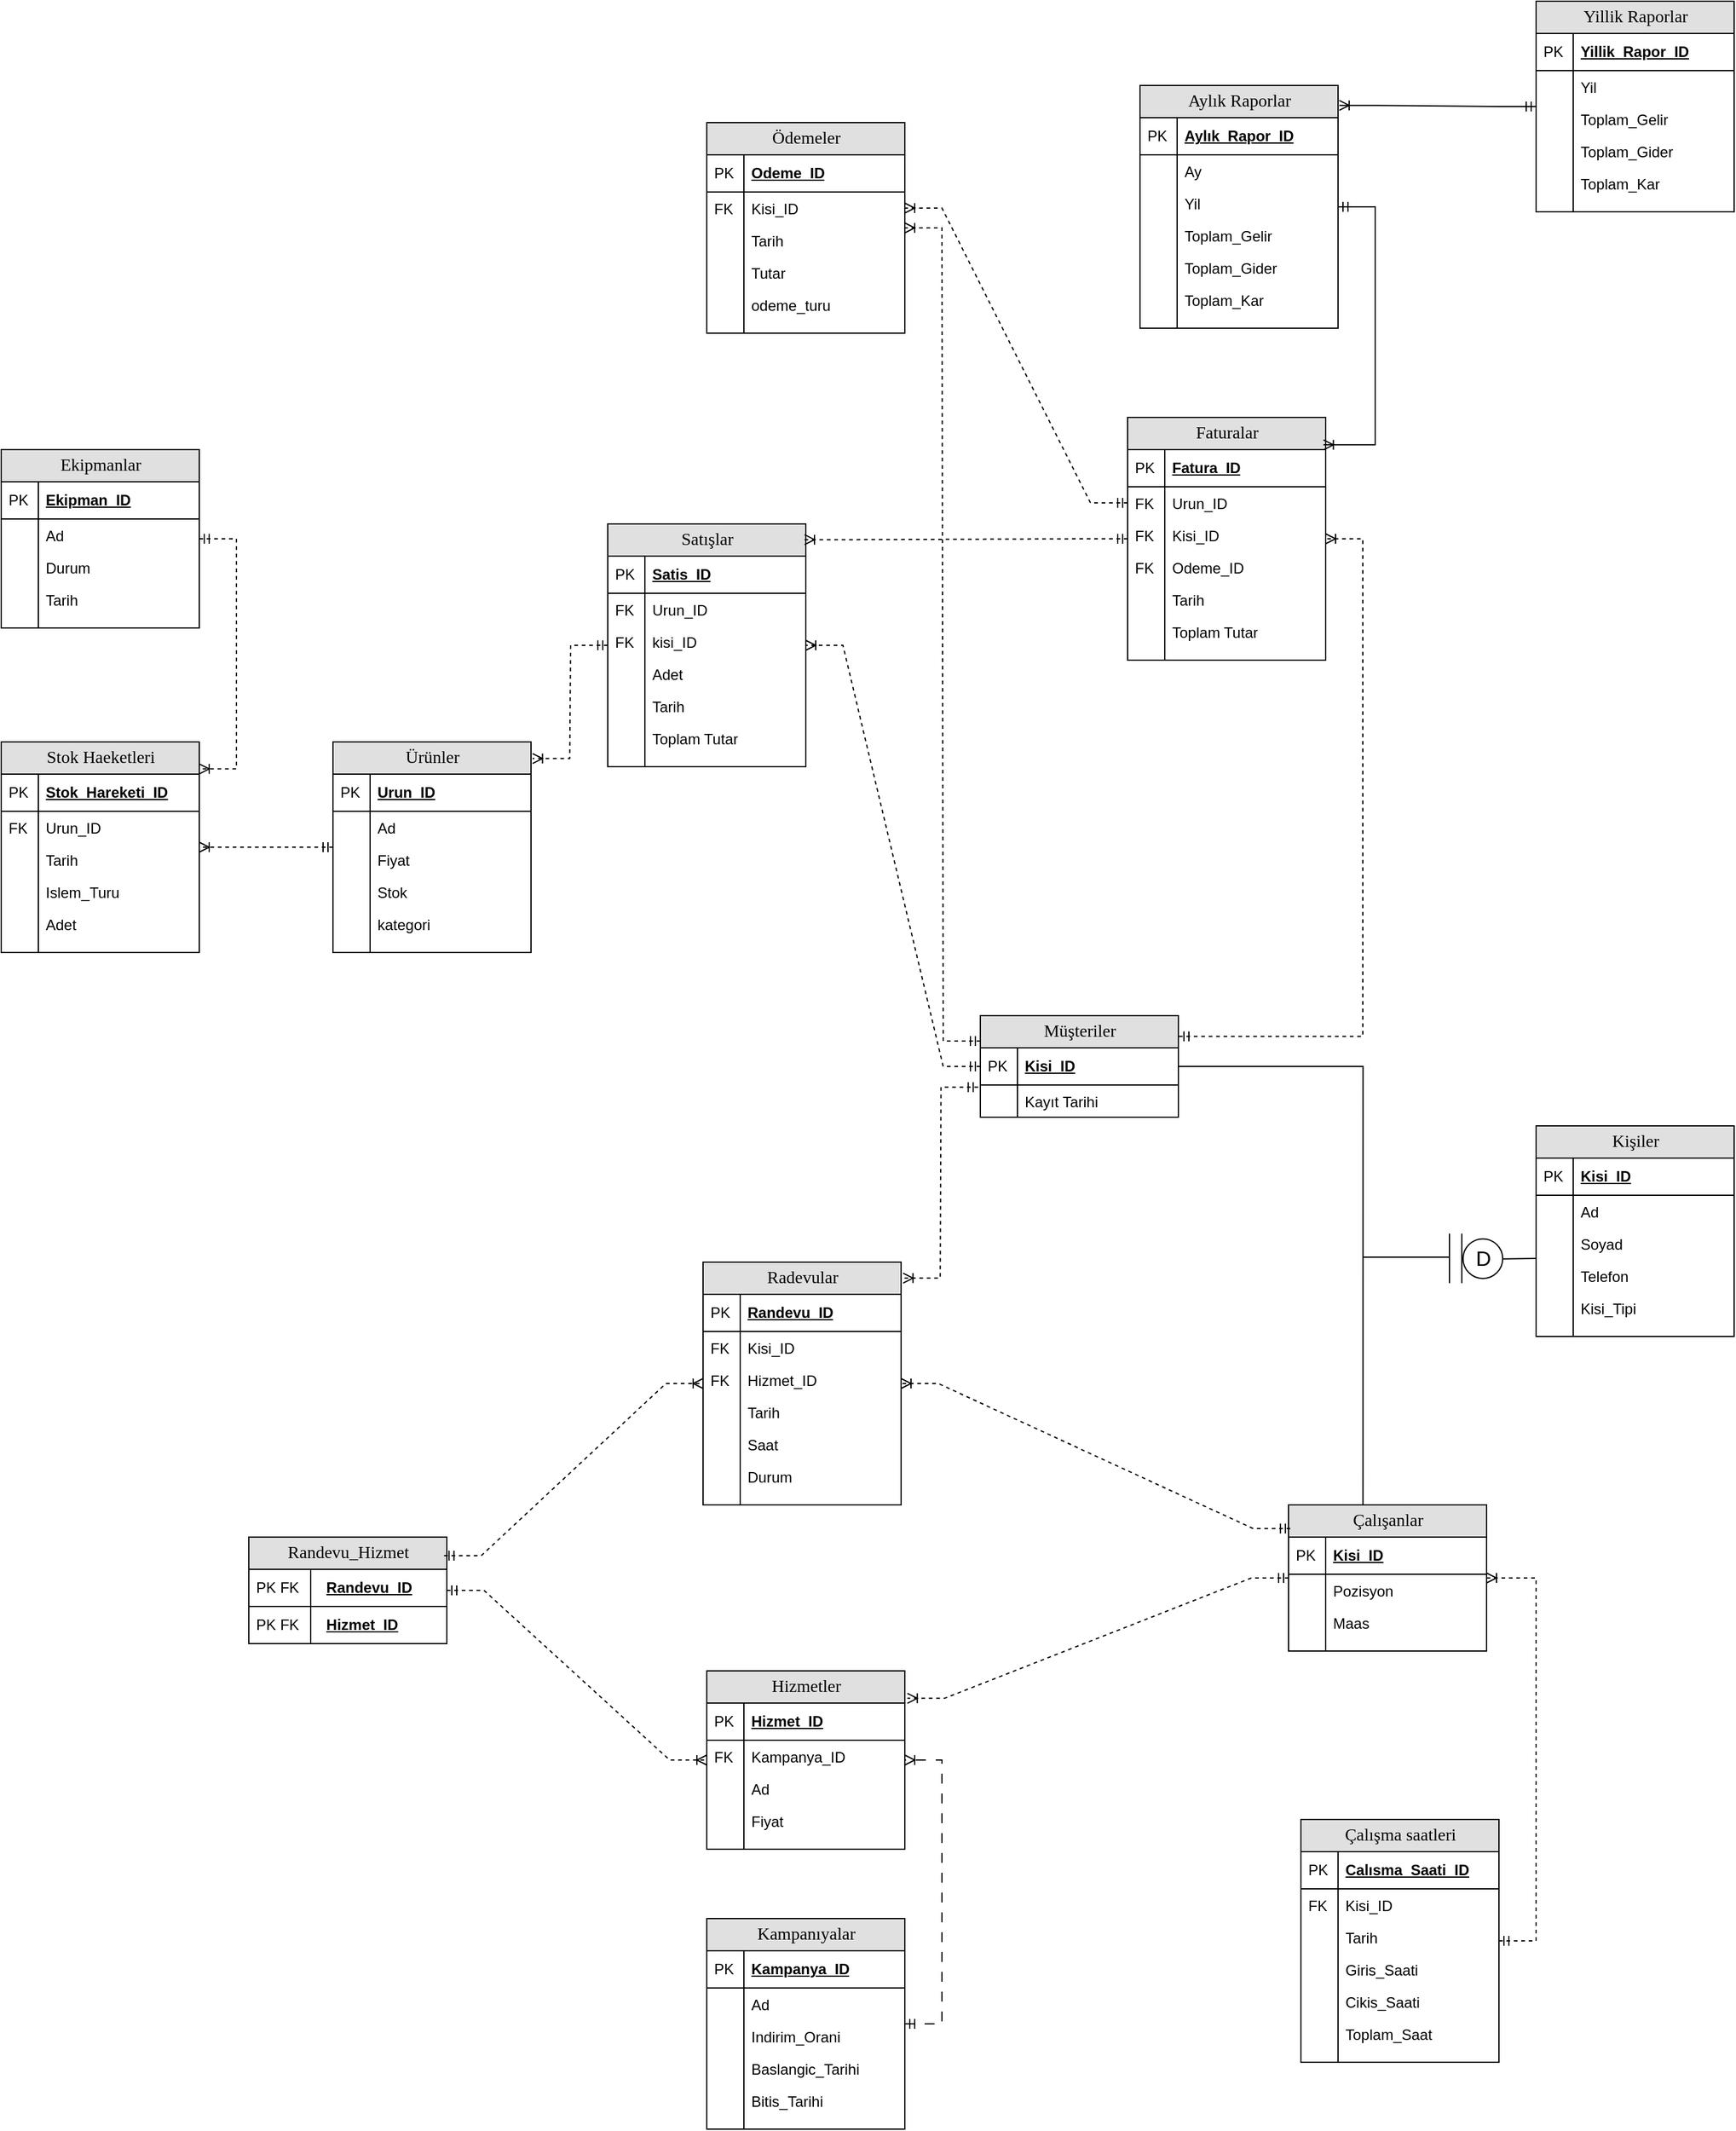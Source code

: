 <mxfile version="25.0.3">
  <diagram name="Page-1" id="e56a1550-8fbb-45ad-956c-1786394a9013">
    <mxGraphModel dx="2707" dy="1603" grid="1" gridSize="10" guides="1" tooltips="1" connect="1" arrows="1" fold="1" page="1" pageScale="1" pageWidth="1100" pageHeight="850" background="none" math="0" shadow="0">
      <root>
        <mxCell id="0" />
        <mxCell id="1" parent="0" />
        <mxCell id="2e49270ec7c68f3f-19" value="Çalışanlar" style="swimlane;html=1;fontStyle=0;childLayout=stackLayout;horizontal=1;startSize=26;fillColor=#e0e0e0;horizontalStack=0;resizeParent=1;resizeLast=0;collapsible=1;marginBottom=0;swimlaneFillColor=#ffffff;align=center;rounded=0;shadow=0;comic=0;labelBackgroundColor=none;strokeWidth=1;fontFamily=Verdana;fontSize=14" parent="1" vertex="1">
          <mxGeometry x="-20" y="596" width="160" height="118" as="geometry" />
        </mxCell>
        <mxCell id="2e49270ec7c68f3f-20" value="Kisi_ID" style="shape=partialRectangle;top=0;left=0;right=0;bottom=1;html=1;align=left;verticalAlign=middle;fillColor=none;spacingLeft=34;spacingRight=4;whiteSpace=wrap;overflow=hidden;rotatable=0;points=[[0,0.5],[1,0.5]];portConstraint=eastwest;dropTarget=0;fontStyle=5;" parent="2e49270ec7c68f3f-19" vertex="1">
          <mxGeometry y="26" width="160" height="30" as="geometry" />
        </mxCell>
        <mxCell id="2e49270ec7c68f3f-21" value="PK" style="shape=partialRectangle;top=0;left=0;bottom=0;html=1;fillColor=none;align=left;verticalAlign=middle;spacingLeft=4;spacingRight=4;whiteSpace=wrap;overflow=hidden;rotatable=0;points=[];portConstraint=eastwest;part=1;" parent="2e49270ec7c68f3f-20" vertex="1" connectable="0">
          <mxGeometry width="30" height="30" as="geometry" />
        </mxCell>
        <mxCell id="g6Ii86ajnNC6fAoiNgQ1-550" value="Pozisyon" style="shape=partialRectangle;top=0;left=0;right=0;bottom=0;html=1;align=left;verticalAlign=top;fillColor=none;spacingLeft=34;spacingRight=4;whiteSpace=wrap;overflow=hidden;rotatable=0;points=[[0,0.5],[1,0.5]];portConstraint=eastwest;dropTarget=0;" vertex="1" parent="2e49270ec7c68f3f-19">
          <mxGeometry y="56" width="160" height="26" as="geometry" />
        </mxCell>
        <mxCell id="g6Ii86ajnNC6fAoiNgQ1-551" value="" style="shape=partialRectangle;top=0;left=0;bottom=0;html=1;fillColor=none;align=left;verticalAlign=top;spacingLeft=4;spacingRight=4;whiteSpace=wrap;overflow=hidden;rotatable=0;points=[];portConstraint=eastwest;part=1;" vertex="1" connectable="0" parent="g6Ii86ajnNC6fAoiNgQ1-550">
          <mxGeometry width="30" height="26" as="geometry" />
        </mxCell>
        <mxCell id="g6Ii86ajnNC6fAoiNgQ1-552" value="Maas" style="shape=partialRectangle;top=0;left=0;right=0;bottom=0;html=1;align=left;verticalAlign=top;fillColor=none;spacingLeft=34;spacingRight=4;whiteSpace=wrap;overflow=hidden;rotatable=0;points=[[0,0.5],[1,0.5]];portConstraint=eastwest;dropTarget=0;" vertex="1" parent="2e49270ec7c68f3f-19">
          <mxGeometry y="82" width="160" height="26" as="geometry" />
        </mxCell>
        <mxCell id="g6Ii86ajnNC6fAoiNgQ1-553" value="" style="shape=partialRectangle;top=0;left=0;bottom=0;html=1;fillColor=none;align=left;verticalAlign=top;spacingLeft=4;spacingRight=4;whiteSpace=wrap;overflow=hidden;rotatable=0;points=[];portConstraint=eastwest;part=1;" vertex="1" connectable="0" parent="g6Ii86ajnNC6fAoiNgQ1-552">
          <mxGeometry width="30" height="26" as="geometry" />
        </mxCell>
        <mxCell id="g6Ii86ajnNC6fAoiNgQ1-554" value="" style="shape=partialRectangle;top=0;left=0;right=0;bottom=0;html=1;align=left;verticalAlign=top;fillColor=none;spacingLeft=34;spacingRight=4;whiteSpace=wrap;overflow=hidden;rotatable=0;points=[[0,0.5],[1,0.5]];portConstraint=eastwest;dropTarget=0;" vertex="1" parent="2e49270ec7c68f3f-19">
          <mxGeometry y="108" width="160" height="10" as="geometry" />
        </mxCell>
        <mxCell id="g6Ii86ajnNC6fAoiNgQ1-555" value="" style="shape=partialRectangle;top=0;left=0;bottom=0;html=1;fillColor=none;align=left;verticalAlign=top;spacingLeft=4;spacingRight=4;whiteSpace=wrap;overflow=hidden;rotatable=0;points=[];portConstraint=eastwest;part=1;" vertex="1" connectable="0" parent="g6Ii86ajnNC6fAoiNgQ1-554">
          <mxGeometry width="30" height="10" as="geometry" />
        </mxCell>
        <mxCell id="g6Ii86ajnNC6fAoiNgQ1-359" value="Hizmetler" style="swimlane;html=1;fontStyle=0;childLayout=stackLayout;horizontal=1;startSize=26;fillColor=#e0e0e0;horizontalStack=0;resizeParent=1;resizeLast=0;collapsible=1;marginBottom=0;swimlaneFillColor=#ffffff;align=center;rounded=0;shadow=0;comic=0;labelBackgroundColor=none;strokeWidth=1;fontFamily=Verdana;fontSize=14" vertex="1" parent="1">
          <mxGeometry x="-490" y="730" width="160" height="144" as="geometry" />
        </mxCell>
        <mxCell id="g6Ii86ajnNC6fAoiNgQ1-360" value="Hizmet_ID" style="shape=partialRectangle;top=0;left=0;right=0;bottom=1;html=1;align=left;verticalAlign=middle;fillColor=none;spacingLeft=34;spacingRight=4;whiteSpace=wrap;overflow=hidden;rotatable=0;points=[[0,0.5],[1,0.5]];portConstraint=eastwest;dropTarget=0;fontStyle=5;" vertex="1" parent="g6Ii86ajnNC6fAoiNgQ1-359">
          <mxGeometry y="26" width="160" height="30" as="geometry" />
        </mxCell>
        <mxCell id="g6Ii86ajnNC6fAoiNgQ1-361" value="PK" style="shape=partialRectangle;top=0;left=0;bottom=0;html=1;fillColor=none;align=left;verticalAlign=middle;spacingLeft=4;spacingRight=4;whiteSpace=wrap;overflow=hidden;rotatable=0;points=[];portConstraint=eastwest;part=1;" vertex="1" connectable="0" parent="g6Ii86ajnNC6fAoiNgQ1-360">
          <mxGeometry width="30" height="30" as="geometry" />
        </mxCell>
        <mxCell id="g6Ii86ajnNC6fAoiNgQ1-362" value="Kampanya_ID" style="shape=partialRectangle;top=0;left=0;right=0;bottom=0;html=1;align=left;verticalAlign=top;fillColor=none;spacingLeft=34;spacingRight=4;whiteSpace=wrap;overflow=hidden;rotatable=0;points=[[0,0.5],[1,0.5]];portConstraint=eastwest;dropTarget=0;" vertex="1" parent="g6Ii86ajnNC6fAoiNgQ1-359">
          <mxGeometry y="56" width="160" height="26" as="geometry" />
        </mxCell>
        <mxCell id="g6Ii86ajnNC6fAoiNgQ1-363" value="FK" style="shape=partialRectangle;top=0;left=0;bottom=0;html=1;fillColor=none;align=left;verticalAlign=top;spacingLeft=4;spacingRight=4;whiteSpace=wrap;overflow=hidden;rotatable=0;points=[];portConstraint=eastwest;part=1;" vertex="1" connectable="0" parent="g6Ii86ajnNC6fAoiNgQ1-362">
          <mxGeometry width="30" height="26" as="geometry" />
        </mxCell>
        <mxCell id="g6Ii86ajnNC6fAoiNgQ1-724" value="Ad" style="shape=partialRectangle;top=0;left=0;right=0;bottom=0;html=1;align=left;verticalAlign=top;fillColor=none;spacingLeft=34;spacingRight=4;whiteSpace=wrap;overflow=hidden;rotatable=0;points=[[0,0.5],[1,0.5]];portConstraint=eastwest;dropTarget=0;" vertex="1" parent="g6Ii86ajnNC6fAoiNgQ1-359">
          <mxGeometry y="82" width="160" height="26" as="geometry" />
        </mxCell>
        <mxCell id="g6Ii86ajnNC6fAoiNgQ1-725" value="" style="shape=partialRectangle;top=0;left=0;bottom=0;html=1;fillColor=none;align=left;verticalAlign=top;spacingLeft=4;spacingRight=4;whiteSpace=wrap;overflow=hidden;rotatable=0;points=[];portConstraint=eastwest;part=1;" vertex="1" connectable="0" parent="g6Ii86ajnNC6fAoiNgQ1-724">
          <mxGeometry width="30" height="26" as="geometry" />
        </mxCell>
        <mxCell id="g6Ii86ajnNC6fAoiNgQ1-364" value="Fiyat" style="shape=partialRectangle;top=0;left=0;right=0;bottom=0;html=1;align=left;verticalAlign=top;fillColor=none;spacingLeft=34;spacingRight=4;whiteSpace=wrap;overflow=hidden;rotatable=0;points=[[0,0.5],[1,0.5]];portConstraint=eastwest;dropTarget=0;" vertex="1" parent="g6Ii86ajnNC6fAoiNgQ1-359">
          <mxGeometry y="108" width="160" height="26" as="geometry" />
        </mxCell>
        <mxCell id="g6Ii86ajnNC6fAoiNgQ1-365" value="" style="shape=partialRectangle;top=0;left=0;bottom=0;html=1;fillColor=none;align=left;verticalAlign=top;spacingLeft=4;spacingRight=4;whiteSpace=wrap;overflow=hidden;rotatable=0;points=[];portConstraint=eastwest;part=1;" vertex="1" connectable="0" parent="g6Ii86ajnNC6fAoiNgQ1-364">
          <mxGeometry width="30" height="26" as="geometry" />
        </mxCell>
        <mxCell id="g6Ii86ajnNC6fAoiNgQ1-368" value="" style="shape=partialRectangle;top=0;left=0;right=0;bottom=0;html=1;align=left;verticalAlign=top;fillColor=none;spacingLeft=34;spacingRight=4;whiteSpace=wrap;overflow=hidden;rotatable=0;points=[[0,0.5],[1,0.5]];portConstraint=eastwest;dropTarget=0;" vertex="1" parent="g6Ii86ajnNC6fAoiNgQ1-359">
          <mxGeometry y="134" width="160" height="10" as="geometry" />
        </mxCell>
        <mxCell id="g6Ii86ajnNC6fAoiNgQ1-369" value="" style="shape=partialRectangle;top=0;left=0;bottom=0;html=1;fillColor=none;align=left;verticalAlign=top;spacingLeft=4;spacingRight=4;whiteSpace=wrap;overflow=hidden;rotatable=0;points=[];portConstraint=eastwest;part=1;" vertex="1" connectable="0" parent="g6Ii86ajnNC6fAoiNgQ1-368">
          <mxGeometry width="30" height="10" as="geometry" />
        </mxCell>
        <mxCell id="g6Ii86ajnNC6fAoiNgQ1-370" value="Radevular" style="swimlane;html=1;fontStyle=0;childLayout=stackLayout;horizontal=1;startSize=26;fillColor=#e0e0e0;horizontalStack=0;resizeParent=1;resizeLast=0;collapsible=1;marginBottom=0;swimlaneFillColor=#ffffff;align=center;rounded=0;shadow=0;comic=0;labelBackgroundColor=none;strokeWidth=1;fontFamily=Verdana;fontSize=14" vertex="1" parent="1">
          <mxGeometry x="-493" y="400" width="160" height="196" as="geometry" />
        </mxCell>
        <mxCell id="g6Ii86ajnNC6fAoiNgQ1-371" value="Randevu_ID" style="shape=partialRectangle;top=0;left=0;right=0;bottom=1;html=1;align=left;verticalAlign=middle;fillColor=none;spacingLeft=34;spacingRight=4;whiteSpace=wrap;overflow=hidden;rotatable=0;points=[[0,0.5],[1,0.5]];portConstraint=eastwest;dropTarget=0;fontStyle=5;" vertex="1" parent="g6Ii86ajnNC6fAoiNgQ1-370">
          <mxGeometry y="26" width="160" height="30" as="geometry" />
        </mxCell>
        <mxCell id="g6Ii86ajnNC6fAoiNgQ1-372" value="PK" style="shape=partialRectangle;top=0;left=0;bottom=0;html=1;fillColor=none;align=left;verticalAlign=middle;spacingLeft=4;spacingRight=4;whiteSpace=wrap;overflow=hidden;rotatable=0;points=[];portConstraint=eastwest;part=1;" vertex="1" connectable="0" parent="g6Ii86ajnNC6fAoiNgQ1-371">
          <mxGeometry width="30" height="30" as="geometry" />
        </mxCell>
        <mxCell id="g6Ii86ajnNC6fAoiNgQ1-373" value="Kisi_ID" style="shape=partialRectangle;top=0;left=0;right=0;bottom=0;html=1;align=left;verticalAlign=top;fillColor=none;spacingLeft=34;spacingRight=4;whiteSpace=wrap;overflow=hidden;rotatable=0;points=[[0,0.5],[1,0.5]];portConstraint=eastwest;dropTarget=0;" vertex="1" parent="g6Ii86ajnNC6fAoiNgQ1-370">
          <mxGeometry y="56" width="160" height="26" as="geometry" />
        </mxCell>
        <mxCell id="g6Ii86ajnNC6fAoiNgQ1-374" value="FK" style="shape=partialRectangle;top=0;left=0;bottom=0;html=1;fillColor=none;align=left;verticalAlign=top;spacingLeft=4;spacingRight=4;whiteSpace=wrap;overflow=hidden;rotatable=0;points=[];portConstraint=eastwest;part=1;" vertex="1" connectable="0" parent="g6Ii86ajnNC6fAoiNgQ1-373">
          <mxGeometry width="30" height="26" as="geometry" />
        </mxCell>
        <mxCell id="g6Ii86ajnNC6fAoiNgQ1-377" value="Hizmet_ID" style="shape=partialRectangle;top=0;left=0;right=0;bottom=0;html=1;align=left;verticalAlign=top;fillColor=none;spacingLeft=34;spacingRight=4;whiteSpace=wrap;overflow=hidden;rotatable=0;points=[[0,0.5],[1,0.5]];portConstraint=eastwest;dropTarget=0;" vertex="1" parent="g6Ii86ajnNC6fAoiNgQ1-370">
          <mxGeometry y="82" width="160" height="26" as="geometry" />
        </mxCell>
        <mxCell id="g6Ii86ajnNC6fAoiNgQ1-378" value="FK" style="shape=partialRectangle;top=0;left=0;bottom=0;html=1;fillColor=none;align=left;verticalAlign=top;spacingLeft=4;spacingRight=4;whiteSpace=wrap;overflow=hidden;rotatable=0;points=[];portConstraint=eastwest;part=1;" vertex="1" connectable="0" parent="g6Ii86ajnNC6fAoiNgQ1-377">
          <mxGeometry width="30" height="26" as="geometry" />
        </mxCell>
        <mxCell id="g6Ii86ajnNC6fAoiNgQ1-560" value="Tarih" style="shape=partialRectangle;top=0;left=0;right=0;bottom=0;html=1;align=left;verticalAlign=top;fillColor=none;spacingLeft=34;spacingRight=4;whiteSpace=wrap;overflow=hidden;rotatable=0;points=[[0,0.5],[1,0.5]];portConstraint=eastwest;dropTarget=0;" vertex="1" parent="g6Ii86ajnNC6fAoiNgQ1-370">
          <mxGeometry y="108" width="160" height="26" as="geometry" />
        </mxCell>
        <mxCell id="g6Ii86ajnNC6fAoiNgQ1-561" value="" style="shape=partialRectangle;top=0;left=0;bottom=0;html=1;fillColor=none;align=left;verticalAlign=top;spacingLeft=4;spacingRight=4;whiteSpace=wrap;overflow=hidden;rotatable=0;points=[];portConstraint=eastwest;part=1;" vertex="1" connectable="0" parent="g6Ii86ajnNC6fAoiNgQ1-560">
          <mxGeometry width="30" height="26" as="geometry" />
        </mxCell>
        <mxCell id="g6Ii86ajnNC6fAoiNgQ1-558" value="Saat" style="shape=partialRectangle;top=0;left=0;right=0;bottom=0;html=1;align=left;verticalAlign=top;fillColor=none;spacingLeft=34;spacingRight=4;whiteSpace=wrap;overflow=hidden;rotatable=0;points=[[0,0.5],[1,0.5]];portConstraint=eastwest;dropTarget=0;" vertex="1" parent="g6Ii86ajnNC6fAoiNgQ1-370">
          <mxGeometry y="134" width="160" height="26" as="geometry" />
        </mxCell>
        <mxCell id="g6Ii86ajnNC6fAoiNgQ1-559" value="" style="shape=partialRectangle;top=0;left=0;bottom=0;html=1;fillColor=none;align=left;verticalAlign=top;spacingLeft=4;spacingRight=4;whiteSpace=wrap;overflow=hidden;rotatable=0;points=[];portConstraint=eastwest;part=1;" vertex="1" connectable="0" parent="g6Ii86ajnNC6fAoiNgQ1-558">
          <mxGeometry width="30" height="26" as="geometry" />
        </mxCell>
        <mxCell id="g6Ii86ajnNC6fAoiNgQ1-556" value="Durum" style="shape=partialRectangle;top=0;left=0;right=0;bottom=0;html=1;align=left;verticalAlign=top;fillColor=none;spacingLeft=34;spacingRight=4;whiteSpace=wrap;overflow=hidden;rotatable=0;points=[[0,0.5],[1,0.5]];portConstraint=eastwest;dropTarget=0;" vertex="1" parent="g6Ii86ajnNC6fAoiNgQ1-370">
          <mxGeometry y="160" width="160" height="26" as="geometry" />
        </mxCell>
        <mxCell id="g6Ii86ajnNC6fAoiNgQ1-557" value="" style="shape=partialRectangle;top=0;left=0;bottom=0;html=1;fillColor=none;align=left;verticalAlign=top;spacingLeft=4;spacingRight=4;whiteSpace=wrap;overflow=hidden;rotatable=0;points=[];portConstraint=eastwest;part=1;" vertex="1" connectable="0" parent="g6Ii86ajnNC6fAoiNgQ1-556">
          <mxGeometry width="30" height="26" as="geometry" />
        </mxCell>
        <mxCell id="g6Ii86ajnNC6fAoiNgQ1-379" value="" style="shape=partialRectangle;top=0;left=0;right=0;bottom=0;html=1;align=left;verticalAlign=top;fillColor=none;spacingLeft=34;spacingRight=4;whiteSpace=wrap;overflow=hidden;rotatable=0;points=[[0,0.5],[1,0.5]];portConstraint=eastwest;dropTarget=0;" vertex="1" parent="g6Ii86ajnNC6fAoiNgQ1-370">
          <mxGeometry y="186" width="160" height="10" as="geometry" />
        </mxCell>
        <mxCell id="g6Ii86ajnNC6fAoiNgQ1-380" value="" style="shape=partialRectangle;top=0;left=0;bottom=0;html=1;fillColor=none;align=left;verticalAlign=top;spacingLeft=4;spacingRight=4;whiteSpace=wrap;overflow=hidden;rotatable=0;points=[];portConstraint=eastwest;part=1;" vertex="1" connectable="0" parent="g6Ii86ajnNC6fAoiNgQ1-379">
          <mxGeometry width="30" height="10" as="geometry" />
        </mxCell>
        <mxCell id="g6Ii86ajnNC6fAoiNgQ1-381" value="Ödemeler" style="swimlane;html=1;fontStyle=0;childLayout=stackLayout;horizontal=1;startSize=26;fillColor=#e0e0e0;horizontalStack=0;resizeParent=1;resizeLast=0;collapsible=1;marginBottom=0;swimlaneFillColor=#ffffff;align=center;rounded=0;shadow=0;comic=0;labelBackgroundColor=none;strokeWidth=1;fontFamily=Verdana;fontSize=14" vertex="1" parent="1">
          <mxGeometry x="-490" y="-520" width="160" height="170" as="geometry" />
        </mxCell>
        <mxCell id="g6Ii86ajnNC6fAoiNgQ1-382" value="Odeme_ID" style="shape=partialRectangle;top=0;left=0;right=0;bottom=1;html=1;align=left;verticalAlign=middle;fillColor=none;spacingLeft=34;spacingRight=4;whiteSpace=wrap;overflow=hidden;rotatable=0;points=[[0,0.5],[1,0.5]];portConstraint=eastwest;dropTarget=0;fontStyle=5;" vertex="1" parent="g6Ii86ajnNC6fAoiNgQ1-381">
          <mxGeometry y="26" width="160" height="30" as="geometry" />
        </mxCell>
        <mxCell id="g6Ii86ajnNC6fAoiNgQ1-383" value="PK" style="shape=partialRectangle;top=0;left=0;bottom=0;html=1;fillColor=none;align=left;verticalAlign=middle;spacingLeft=4;spacingRight=4;whiteSpace=wrap;overflow=hidden;rotatable=0;points=[];portConstraint=eastwest;part=1;" vertex="1" connectable="0" parent="g6Ii86ajnNC6fAoiNgQ1-382">
          <mxGeometry width="30" height="30" as="geometry" />
        </mxCell>
        <mxCell id="g6Ii86ajnNC6fAoiNgQ1-384" value="Kisi_ID" style="shape=partialRectangle;top=0;left=0;right=0;bottom=0;html=1;align=left;verticalAlign=top;fillColor=none;spacingLeft=34;spacingRight=4;whiteSpace=wrap;overflow=hidden;rotatable=0;points=[[0,0.5],[1,0.5]];portConstraint=eastwest;dropTarget=0;" vertex="1" parent="g6Ii86ajnNC6fAoiNgQ1-381">
          <mxGeometry y="56" width="160" height="26" as="geometry" />
        </mxCell>
        <mxCell id="g6Ii86ajnNC6fAoiNgQ1-385" value="FK" style="shape=partialRectangle;top=0;left=0;bottom=0;html=1;fillColor=none;align=left;verticalAlign=top;spacingLeft=4;spacingRight=4;whiteSpace=wrap;overflow=hidden;rotatable=0;points=[];portConstraint=eastwest;part=1;" vertex="1" connectable="0" parent="g6Ii86ajnNC6fAoiNgQ1-384">
          <mxGeometry width="30" height="26" as="geometry" />
        </mxCell>
        <mxCell id="g6Ii86ajnNC6fAoiNgQ1-386" value="Tarih" style="shape=partialRectangle;top=0;left=0;right=0;bottom=0;html=1;align=left;verticalAlign=top;fillColor=none;spacingLeft=34;spacingRight=4;whiteSpace=wrap;overflow=hidden;rotatable=0;points=[[0,0.5],[1,0.5]];portConstraint=eastwest;dropTarget=0;" vertex="1" parent="g6Ii86ajnNC6fAoiNgQ1-381">
          <mxGeometry y="82" width="160" height="26" as="geometry" />
        </mxCell>
        <mxCell id="g6Ii86ajnNC6fAoiNgQ1-387" value="" style="shape=partialRectangle;top=0;left=0;bottom=0;html=1;fillColor=none;align=left;verticalAlign=top;spacingLeft=4;spacingRight=4;whiteSpace=wrap;overflow=hidden;rotatable=0;points=[];portConstraint=eastwest;part=1;" vertex="1" connectable="0" parent="g6Ii86ajnNC6fAoiNgQ1-386">
          <mxGeometry width="30" height="26" as="geometry" />
        </mxCell>
        <mxCell id="g6Ii86ajnNC6fAoiNgQ1-562" value="Tutar" style="shape=partialRectangle;top=0;left=0;right=0;bottom=0;html=1;align=left;verticalAlign=top;fillColor=none;spacingLeft=34;spacingRight=4;whiteSpace=wrap;overflow=hidden;rotatable=0;points=[[0,0.5],[1,0.5]];portConstraint=eastwest;dropTarget=0;" vertex="1" parent="g6Ii86ajnNC6fAoiNgQ1-381">
          <mxGeometry y="108" width="160" height="26" as="geometry" />
        </mxCell>
        <mxCell id="g6Ii86ajnNC6fAoiNgQ1-563" value="" style="shape=partialRectangle;top=0;left=0;bottom=0;html=1;fillColor=none;align=left;verticalAlign=top;spacingLeft=4;spacingRight=4;whiteSpace=wrap;overflow=hidden;rotatable=0;points=[];portConstraint=eastwest;part=1;" vertex="1" connectable="0" parent="g6Ii86ajnNC6fAoiNgQ1-562">
          <mxGeometry width="30" height="26" as="geometry" />
        </mxCell>
        <mxCell id="g6Ii86ajnNC6fAoiNgQ1-388" value="odeme_turu" style="shape=partialRectangle;top=0;left=0;right=0;bottom=0;html=1;align=left;verticalAlign=top;fillColor=none;spacingLeft=34;spacingRight=4;whiteSpace=wrap;overflow=hidden;rotatable=0;points=[[0,0.5],[1,0.5]];portConstraint=eastwest;dropTarget=0;" vertex="1" parent="g6Ii86ajnNC6fAoiNgQ1-381">
          <mxGeometry y="134" width="160" height="26" as="geometry" />
        </mxCell>
        <mxCell id="g6Ii86ajnNC6fAoiNgQ1-389" value="" style="shape=partialRectangle;top=0;left=0;bottom=0;html=1;fillColor=none;align=left;verticalAlign=top;spacingLeft=4;spacingRight=4;whiteSpace=wrap;overflow=hidden;rotatable=0;points=[];portConstraint=eastwest;part=1;" vertex="1" connectable="0" parent="g6Ii86ajnNC6fAoiNgQ1-388">
          <mxGeometry width="30" height="26" as="geometry" />
        </mxCell>
        <mxCell id="g6Ii86ajnNC6fAoiNgQ1-390" value="" style="shape=partialRectangle;top=0;left=0;right=0;bottom=0;html=1;align=left;verticalAlign=top;fillColor=none;spacingLeft=34;spacingRight=4;whiteSpace=wrap;overflow=hidden;rotatable=0;points=[[0,0.5],[1,0.5]];portConstraint=eastwest;dropTarget=0;" vertex="1" parent="g6Ii86ajnNC6fAoiNgQ1-381">
          <mxGeometry y="160" width="160" height="10" as="geometry" />
        </mxCell>
        <mxCell id="g6Ii86ajnNC6fAoiNgQ1-391" value="" style="shape=partialRectangle;top=0;left=0;bottom=0;html=1;fillColor=none;align=left;verticalAlign=top;spacingLeft=4;spacingRight=4;whiteSpace=wrap;overflow=hidden;rotatable=0;points=[];portConstraint=eastwest;part=1;" vertex="1" connectable="0" parent="g6Ii86ajnNC6fAoiNgQ1-390">
          <mxGeometry width="30" height="10" as="geometry" />
        </mxCell>
        <mxCell id="g6Ii86ajnNC6fAoiNgQ1-392" value="Ürünler" style="swimlane;html=1;fontStyle=0;childLayout=stackLayout;horizontal=1;startSize=26;fillColor=#e0e0e0;horizontalStack=0;resizeParent=1;resizeLast=0;collapsible=1;marginBottom=0;swimlaneFillColor=#ffffff;align=center;rounded=0;shadow=0;comic=0;labelBackgroundColor=none;strokeWidth=1;fontFamily=Verdana;fontSize=14" vertex="1" parent="1">
          <mxGeometry x="-792" y="-20" width="160" height="170" as="geometry" />
        </mxCell>
        <mxCell id="g6Ii86ajnNC6fAoiNgQ1-393" value="Urun_ID" style="shape=partialRectangle;top=0;left=0;right=0;bottom=1;html=1;align=left;verticalAlign=middle;fillColor=none;spacingLeft=34;spacingRight=4;whiteSpace=wrap;overflow=hidden;rotatable=0;points=[[0,0.5],[1,0.5]];portConstraint=eastwest;dropTarget=0;fontStyle=5;" vertex="1" parent="g6Ii86ajnNC6fAoiNgQ1-392">
          <mxGeometry y="26" width="160" height="30" as="geometry" />
        </mxCell>
        <mxCell id="g6Ii86ajnNC6fAoiNgQ1-394" value="PK" style="shape=partialRectangle;top=0;left=0;bottom=0;html=1;fillColor=none;align=left;verticalAlign=middle;spacingLeft=4;spacingRight=4;whiteSpace=wrap;overflow=hidden;rotatable=0;points=[];portConstraint=eastwest;part=1;" vertex="1" connectable="0" parent="g6Ii86ajnNC6fAoiNgQ1-393">
          <mxGeometry width="30" height="30" as="geometry" />
        </mxCell>
        <mxCell id="g6Ii86ajnNC6fAoiNgQ1-395" value="Ad" style="shape=partialRectangle;top=0;left=0;right=0;bottom=0;html=1;align=left;verticalAlign=top;fillColor=none;spacingLeft=34;spacingRight=4;whiteSpace=wrap;overflow=hidden;rotatable=0;points=[[0,0.5],[1,0.5]];portConstraint=eastwest;dropTarget=0;" vertex="1" parent="g6Ii86ajnNC6fAoiNgQ1-392">
          <mxGeometry y="56" width="160" height="26" as="geometry" />
        </mxCell>
        <mxCell id="g6Ii86ajnNC6fAoiNgQ1-396" value="" style="shape=partialRectangle;top=0;left=0;bottom=0;html=1;fillColor=none;align=left;verticalAlign=top;spacingLeft=4;spacingRight=4;whiteSpace=wrap;overflow=hidden;rotatable=0;points=[];portConstraint=eastwest;part=1;" vertex="1" connectable="0" parent="g6Ii86ajnNC6fAoiNgQ1-395">
          <mxGeometry width="30" height="26" as="geometry" />
        </mxCell>
        <mxCell id="g6Ii86ajnNC6fAoiNgQ1-397" value="Fiyat" style="shape=partialRectangle;top=0;left=0;right=0;bottom=0;html=1;align=left;verticalAlign=top;fillColor=none;spacingLeft=34;spacingRight=4;whiteSpace=wrap;overflow=hidden;rotatable=0;points=[[0,0.5],[1,0.5]];portConstraint=eastwest;dropTarget=0;" vertex="1" parent="g6Ii86ajnNC6fAoiNgQ1-392">
          <mxGeometry y="82" width="160" height="26" as="geometry" />
        </mxCell>
        <mxCell id="g6Ii86ajnNC6fAoiNgQ1-398" value="" style="shape=partialRectangle;top=0;left=0;bottom=0;html=1;fillColor=none;align=left;verticalAlign=top;spacingLeft=4;spacingRight=4;whiteSpace=wrap;overflow=hidden;rotatable=0;points=[];portConstraint=eastwest;part=1;" vertex="1" connectable="0" parent="g6Ii86ajnNC6fAoiNgQ1-397">
          <mxGeometry width="30" height="26" as="geometry" />
        </mxCell>
        <mxCell id="g6Ii86ajnNC6fAoiNgQ1-399" value="Stok" style="shape=partialRectangle;top=0;left=0;right=0;bottom=0;html=1;align=left;verticalAlign=top;fillColor=none;spacingLeft=34;spacingRight=4;whiteSpace=wrap;overflow=hidden;rotatable=0;points=[[0,0.5],[1,0.5]];portConstraint=eastwest;dropTarget=0;" vertex="1" parent="g6Ii86ajnNC6fAoiNgQ1-392">
          <mxGeometry y="108" width="160" height="26" as="geometry" />
        </mxCell>
        <mxCell id="g6Ii86ajnNC6fAoiNgQ1-400" value="" style="shape=partialRectangle;top=0;left=0;bottom=0;html=1;fillColor=none;align=left;verticalAlign=top;spacingLeft=4;spacingRight=4;whiteSpace=wrap;overflow=hidden;rotatable=0;points=[];portConstraint=eastwest;part=1;" vertex="1" connectable="0" parent="g6Ii86ajnNC6fAoiNgQ1-399">
          <mxGeometry width="30" height="26" as="geometry" />
        </mxCell>
        <mxCell id="g6Ii86ajnNC6fAoiNgQ1-564" value="kategori" style="shape=partialRectangle;top=0;left=0;right=0;bottom=0;html=1;align=left;verticalAlign=top;fillColor=none;spacingLeft=34;spacingRight=4;whiteSpace=wrap;overflow=hidden;rotatable=0;points=[[0,0.5],[1,0.5]];portConstraint=eastwest;dropTarget=0;" vertex="1" parent="g6Ii86ajnNC6fAoiNgQ1-392">
          <mxGeometry y="134" width="160" height="26" as="geometry" />
        </mxCell>
        <mxCell id="g6Ii86ajnNC6fAoiNgQ1-565" value="" style="shape=partialRectangle;top=0;left=0;bottom=0;html=1;fillColor=none;align=left;verticalAlign=top;spacingLeft=4;spacingRight=4;whiteSpace=wrap;overflow=hidden;rotatable=0;points=[];portConstraint=eastwest;part=1;" vertex="1" connectable="0" parent="g6Ii86ajnNC6fAoiNgQ1-564">
          <mxGeometry width="30" height="26" as="geometry" />
        </mxCell>
        <mxCell id="g6Ii86ajnNC6fAoiNgQ1-401" value="" style="shape=partialRectangle;top=0;left=0;right=0;bottom=0;html=1;align=left;verticalAlign=top;fillColor=none;spacingLeft=34;spacingRight=4;whiteSpace=wrap;overflow=hidden;rotatable=0;points=[[0,0.5],[1,0.5]];portConstraint=eastwest;dropTarget=0;" vertex="1" parent="g6Ii86ajnNC6fAoiNgQ1-392">
          <mxGeometry y="160" width="160" height="10" as="geometry" />
        </mxCell>
        <mxCell id="g6Ii86ajnNC6fAoiNgQ1-402" value="" style="shape=partialRectangle;top=0;left=0;bottom=0;html=1;fillColor=none;align=left;verticalAlign=top;spacingLeft=4;spacingRight=4;whiteSpace=wrap;overflow=hidden;rotatable=0;points=[];portConstraint=eastwest;part=1;" vertex="1" connectable="0" parent="g6Ii86ajnNC6fAoiNgQ1-401">
          <mxGeometry width="30" height="10" as="geometry" />
        </mxCell>
        <mxCell id="g6Ii86ajnNC6fAoiNgQ1-403" value="Satışlar" style="swimlane;html=1;fontStyle=0;childLayout=stackLayout;horizontal=1;startSize=26;fillColor=#e0e0e0;horizontalStack=0;resizeParent=1;resizeLast=0;collapsible=1;marginBottom=0;swimlaneFillColor=#ffffff;align=center;rounded=0;shadow=0;comic=0;labelBackgroundColor=none;strokeWidth=1;fontFamily=Verdana;fontSize=14" vertex="1" parent="1">
          <mxGeometry x="-570" y="-196" width="160" height="196" as="geometry" />
        </mxCell>
        <mxCell id="g6Ii86ajnNC6fAoiNgQ1-404" value="Satis_ID" style="shape=partialRectangle;top=0;left=0;right=0;bottom=1;html=1;align=left;verticalAlign=middle;fillColor=none;spacingLeft=34;spacingRight=4;whiteSpace=wrap;overflow=hidden;rotatable=0;points=[[0,0.5],[1,0.5]];portConstraint=eastwest;dropTarget=0;fontStyle=5;" vertex="1" parent="g6Ii86ajnNC6fAoiNgQ1-403">
          <mxGeometry y="26" width="160" height="30" as="geometry" />
        </mxCell>
        <mxCell id="g6Ii86ajnNC6fAoiNgQ1-405" value="PK" style="shape=partialRectangle;top=0;left=0;bottom=0;html=1;fillColor=none;align=left;verticalAlign=middle;spacingLeft=4;spacingRight=4;whiteSpace=wrap;overflow=hidden;rotatable=0;points=[];portConstraint=eastwest;part=1;" vertex="1" connectable="0" parent="g6Ii86ajnNC6fAoiNgQ1-404">
          <mxGeometry width="30" height="30" as="geometry" />
        </mxCell>
        <mxCell id="g6Ii86ajnNC6fAoiNgQ1-406" value="Urun_ID" style="shape=partialRectangle;top=0;left=0;right=0;bottom=0;html=1;align=left;verticalAlign=top;fillColor=none;spacingLeft=34;spacingRight=4;whiteSpace=wrap;overflow=hidden;rotatable=0;points=[[0,0.5],[1,0.5]];portConstraint=eastwest;dropTarget=0;" vertex="1" parent="g6Ii86ajnNC6fAoiNgQ1-403">
          <mxGeometry y="56" width="160" height="26" as="geometry" />
        </mxCell>
        <mxCell id="g6Ii86ajnNC6fAoiNgQ1-407" value="FK" style="shape=partialRectangle;top=0;left=0;bottom=0;html=1;fillColor=none;align=left;verticalAlign=top;spacingLeft=4;spacingRight=4;whiteSpace=wrap;overflow=hidden;rotatable=0;points=[];portConstraint=eastwest;part=1;" vertex="1" connectable="0" parent="g6Ii86ajnNC6fAoiNgQ1-406">
          <mxGeometry width="30" height="26" as="geometry" />
        </mxCell>
        <mxCell id="g6Ii86ajnNC6fAoiNgQ1-408" value="kisi_ID" style="shape=partialRectangle;top=0;left=0;right=0;bottom=0;html=1;align=left;verticalAlign=top;fillColor=none;spacingLeft=34;spacingRight=4;whiteSpace=wrap;overflow=hidden;rotatable=0;points=[[0,0.5],[1,0.5]];portConstraint=eastwest;dropTarget=0;" vertex="1" parent="g6Ii86ajnNC6fAoiNgQ1-403">
          <mxGeometry y="82" width="160" height="26" as="geometry" />
        </mxCell>
        <mxCell id="g6Ii86ajnNC6fAoiNgQ1-409" value="FK" style="shape=partialRectangle;top=0;left=0;bottom=0;html=1;fillColor=none;align=left;verticalAlign=top;spacingLeft=4;spacingRight=4;whiteSpace=wrap;overflow=hidden;rotatable=0;points=[];portConstraint=eastwest;part=1;" vertex="1" connectable="0" parent="g6Ii86ajnNC6fAoiNgQ1-408">
          <mxGeometry width="30" height="26" as="geometry" />
        </mxCell>
        <mxCell id="g6Ii86ajnNC6fAoiNgQ1-410" value="Adet" style="shape=partialRectangle;top=0;left=0;right=0;bottom=0;html=1;align=left;verticalAlign=top;fillColor=none;spacingLeft=34;spacingRight=4;whiteSpace=wrap;overflow=hidden;rotatable=0;points=[[0,0.5],[1,0.5]];portConstraint=eastwest;dropTarget=0;" vertex="1" parent="g6Ii86ajnNC6fAoiNgQ1-403">
          <mxGeometry y="108" width="160" height="26" as="geometry" />
        </mxCell>
        <mxCell id="g6Ii86ajnNC6fAoiNgQ1-411" value="" style="shape=partialRectangle;top=0;left=0;bottom=0;html=1;fillColor=none;align=left;verticalAlign=top;spacingLeft=4;spacingRight=4;whiteSpace=wrap;overflow=hidden;rotatable=0;points=[];portConstraint=eastwest;part=1;" vertex="1" connectable="0" parent="g6Ii86ajnNC6fAoiNgQ1-410">
          <mxGeometry width="30" height="26" as="geometry" />
        </mxCell>
        <mxCell id="g6Ii86ajnNC6fAoiNgQ1-566" value="Tarih" style="shape=partialRectangle;top=0;left=0;right=0;bottom=0;html=1;align=left;verticalAlign=top;fillColor=none;spacingLeft=34;spacingRight=4;whiteSpace=wrap;overflow=hidden;rotatable=0;points=[[0,0.5],[1,0.5]];portConstraint=eastwest;dropTarget=0;" vertex="1" parent="g6Ii86ajnNC6fAoiNgQ1-403">
          <mxGeometry y="134" width="160" height="26" as="geometry" />
        </mxCell>
        <mxCell id="g6Ii86ajnNC6fAoiNgQ1-567" value="" style="shape=partialRectangle;top=0;left=0;bottom=0;html=1;fillColor=none;align=left;verticalAlign=top;spacingLeft=4;spacingRight=4;whiteSpace=wrap;overflow=hidden;rotatable=0;points=[];portConstraint=eastwest;part=1;" vertex="1" connectable="0" parent="g6Ii86ajnNC6fAoiNgQ1-566">
          <mxGeometry width="30" height="26" as="geometry" />
        </mxCell>
        <mxCell id="g6Ii86ajnNC6fAoiNgQ1-570" value="Toplam Tutar" style="shape=partialRectangle;top=0;left=0;right=0;bottom=0;html=1;align=left;verticalAlign=top;fillColor=none;spacingLeft=34;spacingRight=4;whiteSpace=wrap;overflow=hidden;rotatable=0;points=[[0,0.5],[1,0.5]];portConstraint=eastwest;dropTarget=0;" vertex="1" parent="g6Ii86ajnNC6fAoiNgQ1-403">
          <mxGeometry y="160" width="160" height="26" as="geometry" />
        </mxCell>
        <mxCell id="g6Ii86ajnNC6fAoiNgQ1-571" value="" style="shape=partialRectangle;top=0;left=0;bottom=0;html=1;fillColor=none;align=left;verticalAlign=top;spacingLeft=4;spacingRight=4;whiteSpace=wrap;overflow=hidden;rotatable=0;points=[];portConstraint=eastwest;part=1;" vertex="1" connectable="0" parent="g6Ii86ajnNC6fAoiNgQ1-570">
          <mxGeometry width="30" height="26" as="geometry" />
        </mxCell>
        <mxCell id="g6Ii86ajnNC6fAoiNgQ1-412" value="" style="shape=partialRectangle;top=0;left=0;right=0;bottom=0;html=1;align=left;verticalAlign=top;fillColor=none;spacingLeft=34;spacingRight=4;whiteSpace=wrap;overflow=hidden;rotatable=0;points=[[0,0.5],[1,0.5]];portConstraint=eastwest;dropTarget=0;" vertex="1" parent="g6Ii86ajnNC6fAoiNgQ1-403">
          <mxGeometry y="186" width="160" height="10" as="geometry" />
        </mxCell>
        <mxCell id="g6Ii86ajnNC6fAoiNgQ1-413" value="" style="shape=partialRectangle;top=0;left=0;bottom=0;html=1;fillColor=none;align=left;verticalAlign=top;spacingLeft=4;spacingRight=4;whiteSpace=wrap;overflow=hidden;rotatable=0;points=[];portConstraint=eastwest;part=1;" vertex="1" connectable="0" parent="g6Ii86ajnNC6fAoiNgQ1-412">
          <mxGeometry width="30" height="10" as="geometry" />
        </mxCell>
        <mxCell id="g6Ii86ajnNC6fAoiNgQ1-414" value="Aylık Raporlar" style="swimlane;html=1;fontStyle=0;childLayout=stackLayout;horizontal=1;startSize=26;fillColor=#e0e0e0;horizontalStack=0;resizeParent=1;resizeLast=0;collapsible=1;marginBottom=0;swimlaneFillColor=#ffffff;align=center;rounded=0;shadow=0;comic=0;labelBackgroundColor=none;strokeWidth=1;fontFamily=Verdana;fontSize=14" vertex="1" parent="1">
          <mxGeometry x="-140" y="-550" width="160" height="196" as="geometry" />
        </mxCell>
        <mxCell id="g6Ii86ajnNC6fAoiNgQ1-415" value="Aylık_Rapor_ID" style="shape=partialRectangle;top=0;left=0;right=0;bottom=1;html=1;align=left;verticalAlign=middle;fillColor=none;spacingLeft=34;spacingRight=4;whiteSpace=wrap;overflow=hidden;rotatable=0;points=[[0,0.5],[1,0.5]];portConstraint=eastwest;dropTarget=0;fontStyle=5;" vertex="1" parent="g6Ii86ajnNC6fAoiNgQ1-414">
          <mxGeometry y="26" width="160" height="30" as="geometry" />
        </mxCell>
        <mxCell id="g6Ii86ajnNC6fAoiNgQ1-416" value="PK" style="shape=partialRectangle;top=0;left=0;bottom=0;html=1;fillColor=none;align=left;verticalAlign=middle;spacingLeft=4;spacingRight=4;whiteSpace=wrap;overflow=hidden;rotatable=0;points=[];portConstraint=eastwest;part=1;" vertex="1" connectable="0" parent="g6Ii86ajnNC6fAoiNgQ1-415">
          <mxGeometry width="30" height="30" as="geometry" />
        </mxCell>
        <mxCell id="g6Ii86ajnNC6fAoiNgQ1-417" value="Ay" style="shape=partialRectangle;top=0;left=0;right=0;bottom=0;html=1;align=left;verticalAlign=top;fillColor=none;spacingLeft=34;spacingRight=4;whiteSpace=wrap;overflow=hidden;rotatable=0;points=[[0,0.5],[1,0.5]];portConstraint=eastwest;dropTarget=0;" vertex="1" parent="g6Ii86ajnNC6fAoiNgQ1-414">
          <mxGeometry y="56" width="160" height="26" as="geometry" />
        </mxCell>
        <mxCell id="g6Ii86ajnNC6fAoiNgQ1-418" value="" style="shape=partialRectangle;top=0;left=0;bottom=0;html=1;fillColor=none;align=left;verticalAlign=top;spacingLeft=4;spacingRight=4;whiteSpace=wrap;overflow=hidden;rotatable=0;points=[];portConstraint=eastwest;part=1;" vertex="1" connectable="0" parent="g6Ii86ajnNC6fAoiNgQ1-417">
          <mxGeometry width="30" height="26" as="geometry" />
        </mxCell>
        <mxCell id="g6Ii86ajnNC6fAoiNgQ1-419" value="Yil" style="shape=partialRectangle;top=0;left=0;right=0;bottom=0;html=1;align=left;verticalAlign=top;fillColor=none;spacingLeft=34;spacingRight=4;whiteSpace=wrap;overflow=hidden;rotatable=0;points=[[0,0.5],[1,0.5]];portConstraint=eastwest;dropTarget=0;" vertex="1" parent="g6Ii86ajnNC6fAoiNgQ1-414">
          <mxGeometry y="82" width="160" height="26" as="geometry" />
        </mxCell>
        <mxCell id="g6Ii86ajnNC6fAoiNgQ1-420" value="" style="shape=partialRectangle;top=0;left=0;bottom=0;html=1;fillColor=none;align=left;verticalAlign=top;spacingLeft=4;spacingRight=4;whiteSpace=wrap;overflow=hidden;rotatable=0;points=[];portConstraint=eastwest;part=1;" vertex="1" connectable="0" parent="g6Ii86ajnNC6fAoiNgQ1-419">
          <mxGeometry width="30" height="26" as="geometry" />
        </mxCell>
        <mxCell id="g6Ii86ajnNC6fAoiNgQ1-421" value="Toplam_Gelir" style="shape=partialRectangle;top=0;left=0;right=0;bottom=0;html=1;align=left;verticalAlign=top;fillColor=none;spacingLeft=34;spacingRight=4;whiteSpace=wrap;overflow=hidden;rotatable=0;points=[[0,0.5],[1,0.5]];portConstraint=eastwest;dropTarget=0;" vertex="1" parent="g6Ii86ajnNC6fAoiNgQ1-414">
          <mxGeometry y="108" width="160" height="26" as="geometry" />
        </mxCell>
        <mxCell id="g6Ii86ajnNC6fAoiNgQ1-422" value="" style="shape=partialRectangle;top=0;left=0;bottom=0;html=1;fillColor=none;align=left;verticalAlign=top;spacingLeft=4;spacingRight=4;whiteSpace=wrap;overflow=hidden;rotatable=0;points=[];portConstraint=eastwest;part=1;" vertex="1" connectable="0" parent="g6Ii86ajnNC6fAoiNgQ1-421">
          <mxGeometry width="30" height="26" as="geometry" />
        </mxCell>
        <mxCell id="g6Ii86ajnNC6fAoiNgQ1-574" value="Toplam_Gider" style="shape=partialRectangle;top=0;left=0;right=0;bottom=0;html=1;align=left;verticalAlign=top;fillColor=none;spacingLeft=34;spacingRight=4;whiteSpace=wrap;overflow=hidden;rotatable=0;points=[[0,0.5],[1,0.5]];portConstraint=eastwest;dropTarget=0;" vertex="1" parent="g6Ii86ajnNC6fAoiNgQ1-414">
          <mxGeometry y="134" width="160" height="26" as="geometry" />
        </mxCell>
        <mxCell id="g6Ii86ajnNC6fAoiNgQ1-575" value="" style="shape=partialRectangle;top=0;left=0;bottom=0;html=1;fillColor=none;align=left;verticalAlign=top;spacingLeft=4;spacingRight=4;whiteSpace=wrap;overflow=hidden;rotatable=0;points=[];portConstraint=eastwest;part=1;" vertex="1" connectable="0" parent="g6Ii86ajnNC6fAoiNgQ1-574">
          <mxGeometry width="30" height="26" as="geometry" />
        </mxCell>
        <mxCell id="g6Ii86ajnNC6fAoiNgQ1-572" value="Toplam_Kar" style="shape=partialRectangle;top=0;left=0;right=0;bottom=0;html=1;align=left;verticalAlign=top;fillColor=none;spacingLeft=34;spacingRight=4;whiteSpace=wrap;overflow=hidden;rotatable=0;points=[[0,0.5],[1,0.5]];portConstraint=eastwest;dropTarget=0;" vertex="1" parent="g6Ii86ajnNC6fAoiNgQ1-414">
          <mxGeometry y="160" width="160" height="26" as="geometry" />
        </mxCell>
        <mxCell id="g6Ii86ajnNC6fAoiNgQ1-573" value="" style="shape=partialRectangle;top=0;left=0;bottom=0;html=1;fillColor=none;align=left;verticalAlign=top;spacingLeft=4;spacingRight=4;whiteSpace=wrap;overflow=hidden;rotatable=0;points=[];portConstraint=eastwest;part=1;" vertex="1" connectable="0" parent="g6Ii86ajnNC6fAoiNgQ1-572">
          <mxGeometry width="30" height="26" as="geometry" />
        </mxCell>
        <mxCell id="g6Ii86ajnNC6fAoiNgQ1-423" value="" style="shape=partialRectangle;top=0;left=0;right=0;bottom=0;html=1;align=left;verticalAlign=top;fillColor=none;spacingLeft=34;spacingRight=4;whiteSpace=wrap;overflow=hidden;rotatable=0;points=[[0,0.5],[1,0.5]];portConstraint=eastwest;dropTarget=0;" vertex="1" parent="g6Ii86ajnNC6fAoiNgQ1-414">
          <mxGeometry y="186" width="160" height="10" as="geometry" />
        </mxCell>
        <mxCell id="g6Ii86ajnNC6fAoiNgQ1-424" value="" style="shape=partialRectangle;top=0;left=0;bottom=0;html=1;fillColor=none;align=left;verticalAlign=top;spacingLeft=4;spacingRight=4;whiteSpace=wrap;overflow=hidden;rotatable=0;points=[];portConstraint=eastwest;part=1;" vertex="1" connectable="0" parent="g6Ii86ajnNC6fAoiNgQ1-423">
          <mxGeometry width="30" height="10" as="geometry" />
        </mxCell>
        <mxCell id="g6Ii86ajnNC6fAoiNgQ1-425" value="Müşteriler" style="swimlane;html=1;fontStyle=0;childLayout=stackLayout;horizontal=1;startSize=26;fillColor=#e0e0e0;horizontalStack=0;resizeParent=1;resizeLast=0;collapsible=1;marginBottom=0;swimlaneFillColor=#ffffff;align=center;rounded=0;shadow=0;comic=0;labelBackgroundColor=none;strokeWidth=1;fontFamily=Verdana;fontSize=14" vertex="1" parent="1">
          <mxGeometry x="-269" y="201" width="160" height="82" as="geometry" />
        </mxCell>
        <mxCell id="g6Ii86ajnNC6fAoiNgQ1-426" value="Kisi_ID" style="shape=partialRectangle;top=0;left=0;right=0;bottom=1;html=1;align=left;verticalAlign=middle;fillColor=none;spacingLeft=34;spacingRight=4;whiteSpace=wrap;overflow=hidden;rotatable=0;points=[[0,0.5],[1,0.5]];portConstraint=eastwest;dropTarget=0;fontStyle=5;" vertex="1" parent="g6Ii86ajnNC6fAoiNgQ1-425">
          <mxGeometry y="26" width="160" height="30" as="geometry" />
        </mxCell>
        <mxCell id="g6Ii86ajnNC6fAoiNgQ1-427" value="PK" style="shape=partialRectangle;top=0;left=0;bottom=0;html=1;fillColor=none;align=left;verticalAlign=middle;spacingLeft=4;spacingRight=4;whiteSpace=wrap;overflow=hidden;rotatable=0;points=[];portConstraint=eastwest;part=1;" vertex="1" connectable="0" parent="g6Ii86ajnNC6fAoiNgQ1-426">
          <mxGeometry width="30" height="30" as="geometry" />
        </mxCell>
        <mxCell id="g6Ii86ajnNC6fAoiNgQ1-546" value="Kayıt Tarihi" style="shape=partialRectangle;top=0;left=0;right=0;bottom=0;html=1;align=left;verticalAlign=top;fillColor=none;spacingLeft=34;spacingRight=4;whiteSpace=wrap;overflow=hidden;rotatable=0;points=[[0,0.5],[1,0.5]];portConstraint=eastwest;dropTarget=0;" vertex="1" parent="g6Ii86ajnNC6fAoiNgQ1-425">
          <mxGeometry y="56" width="160" height="26" as="geometry" />
        </mxCell>
        <mxCell id="g6Ii86ajnNC6fAoiNgQ1-547" value="" style="shape=partialRectangle;top=0;left=0;bottom=0;html=1;fillColor=none;align=left;verticalAlign=top;spacingLeft=4;spacingRight=4;whiteSpace=wrap;overflow=hidden;rotatable=0;points=[];portConstraint=eastwest;part=1;" vertex="1" connectable="0" parent="g6Ii86ajnNC6fAoiNgQ1-546">
          <mxGeometry width="30" height="26" as="geometry" />
        </mxCell>
        <mxCell id="g6Ii86ajnNC6fAoiNgQ1-548" value="" style="shape=partialRectangle;top=0;left=0;right=0;bottom=0;html=1;align=left;verticalAlign=top;fillColor=none;spacingLeft=34;spacingRight=4;whiteSpace=wrap;overflow=hidden;rotatable=0;points=[[0,0.5],[1,0.5]];portConstraint=eastwest;dropTarget=0;" vertex="1" parent="g6Ii86ajnNC6fAoiNgQ1-425">
          <mxGeometry y="82" width="160" as="geometry" />
        </mxCell>
        <mxCell id="g6Ii86ajnNC6fAoiNgQ1-549" value="" style="shape=partialRectangle;top=0;left=0;bottom=0;html=1;fillColor=none;align=left;verticalAlign=top;spacingLeft=4;spacingRight=4;whiteSpace=wrap;overflow=hidden;rotatable=0;points=[];portConstraint=eastwest;part=1;" vertex="1" connectable="0" parent="g6Ii86ajnNC6fAoiNgQ1-548">
          <mxGeometry width="30" as="geometry" />
        </mxCell>
        <mxCell id="g6Ii86ajnNC6fAoiNgQ1-447" value="Kampanıyalar" style="swimlane;html=1;fontStyle=0;childLayout=stackLayout;horizontal=1;startSize=26;fillColor=#e0e0e0;horizontalStack=0;resizeParent=1;resizeLast=0;collapsible=1;marginBottom=0;swimlaneFillColor=#ffffff;align=center;rounded=0;shadow=0;comic=0;labelBackgroundColor=none;strokeWidth=1;fontFamily=Verdana;fontSize=14" vertex="1" parent="1">
          <mxGeometry x="-490" y="930" width="160" height="170" as="geometry" />
        </mxCell>
        <mxCell id="g6Ii86ajnNC6fAoiNgQ1-448" value="Kampanya_ID" style="shape=partialRectangle;top=0;left=0;right=0;bottom=1;html=1;align=left;verticalAlign=middle;fillColor=none;spacingLeft=34;spacingRight=4;whiteSpace=wrap;overflow=hidden;rotatable=0;points=[[0,0.5],[1,0.5]];portConstraint=eastwest;dropTarget=0;fontStyle=5;" vertex="1" parent="g6Ii86ajnNC6fAoiNgQ1-447">
          <mxGeometry y="26" width="160" height="30" as="geometry" />
        </mxCell>
        <mxCell id="g6Ii86ajnNC6fAoiNgQ1-449" value="PK" style="shape=partialRectangle;top=0;left=0;bottom=0;html=1;fillColor=none;align=left;verticalAlign=middle;spacingLeft=4;spacingRight=4;whiteSpace=wrap;overflow=hidden;rotatable=0;points=[];portConstraint=eastwest;part=1;" vertex="1" connectable="0" parent="g6Ii86ajnNC6fAoiNgQ1-448">
          <mxGeometry width="30" height="30" as="geometry" />
        </mxCell>
        <mxCell id="g6Ii86ajnNC6fAoiNgQ1-450" value="Ad" style="shape=partialRectangle;top=0;left=0;right=0;bottom=0;html=1;align=left;verticalAlign=top;fillColor=none;spacingLeft=34;spacingRight=4;whiteSpace=wrap;overflow=hidden;rotatable=0;points=[[0,0.5],[1,0.5]];portConstraint=eastwest;dropTarget=0;" vertex="1" parent="g6Ii86ajnNC6fAoiNgQ1-447">
          <mxGeometry y="56" width="160" height="26" as="geometry" />
        </mxCell>
        <mxCell id="g6Ii86ajnNC6fAoiNgQ1-451" value="" style="shape=partialRectangle;top=0;left=0;bottom=0;html=1;fillColor=none;align=left;verticalAlign=top;spacingLeft=4;spacingRight=4;whiteSpace=wrap;overflow=hidden;rotatable=0;points=[];portConstraint=eastwest;part=1;" vertex="1" connectable="0" parent="g6Ii86ajnNC6fAoiNgQ1-450">
          <mxGeometry width="30" height="26" as="geometry" />
        </mxCell>
        <mxCell id="g6Ii86ajnNC6fAoiNgQ1-452" value="Indirim_Orani" style="shape=partialRectangle;top=0;left=0;right=0;bottom=0;html=1;align=left;verticalAlign=top;fillColor=none;spacingLeft=34;spacingRight=4;whiteSpace=wrap;overflow=hidden;rotatable=0;points=[[0,0.5],[1,0.5]];portConstraint=eastwest;dropTarget=0;" vertex="1" parent="g6Ii86ajnNC6fAoiNgQ1-447">
          <mxGeometry y="82" width="160" height="26" as="geometry" />
        </mxCell>
        <mxCell id="g6Ii86ajnNC6fAoiNgQ1-453" value="" style="shape=partialRectangle;top=0;left=0;bottom=0;html=1;fillColor=none;align=left;verticalAlign=top;spacingLeft=4;spacingRight=4;whiteSpace=wrap;overflow=hidden;rotatable=0;points=[];portConstraint=eastwest;part=1;" vertex="1" connectable="0" parent="g6Ii86ajnNC6fAoiNgQ1-452">
          <mxGeometry width="30" height="26" as="geometry" />
        </mxCell>
        <mxCell id="g6Ii86ajnNC6fAoiNgQ1-454" value="Baslangic_Tarihi" style="shape=partialRectangle;top=0;left=0;right=0;bottom=0;html=1;align=left;verticalAlign=top;fillColor=none;spacingLeft=34;spacingRight=4;whiteSpace=wrap;overflow=hidden;rotatable=0;points=[[0,0.5],[1,0.5]];portConstraint=eastwest;dropTarget=0;" vertex="1" parent="g6Ii86ajnNC6fAoiNgQ1-447">
          <mxGeometry y="108" width="160" height="26" as="geometry" />
        </mxCell>
        <mxCell id="g6Ii86ajnNC6fAoiNgQ1-455" value="" style="shape=partialRectangle;top=0;left=0;bottom=0;html=1;fillColor=none;align=left;verticalAlign=top;spacingLeft=4;spacingRight=4;whiteSpace=wrap;overflow=hidden;rotatable=0;points=[];portConstraint=eastwest;part=1;" vertex="1" connectable="0" parent="g6Ii86ajnNC6fAoiNgQ1-454">
          <mxGeometry width="30" height="26" as="geometry" />
        </mxCell>
        <mxCell id="g6Ii86ajnNC6fAoiNgQ1-576" value="Bitis_Tarihi" style="shape=partialRectangle;top=0;left=0;right=0;bottom=0;html=1;align=left;verticalAlign=top;fillColor=none;spacingLeft=34;spacingRight=4;whiteSpace=wrap;overflow=hidden;rotatable=0;points=[[0,0.5],[1,0.5]];portConstraint=eastwest;dropTarget=0;" vertex="1" parent="g6Ii86ajnNC6fAoiNgQ1-447">
          <mxGeometry y="134" width="160" height="26" as="geometry" />
        </mxCell>
        <mxCell id="g6Ii86ajnNC6fAoiNgQ1-577" value="" style="shape=partialRectangle;top=0;left=0;bottom=0;html=1;fillColor=none;align=left;verticalAlign=top;spacingLeft=4;spacingRight=4;whiteSpace=wrap;overflow=hidden;rotatable=0;points=[];portConstraint=eastwest;part=1;" vertex="1" connectable="0" parent="g6Ii86ajnNC6fAoiNgQ1-576">
          <mxGeometry width="30" height="26" as="geometry" />
        </mxCell>
        <mxCell id="g6Ii86ajnNC6fAoiNgQ1-456" value="" style="shape=partialRectangle;top=0;left=0;right=0;bottom=0;html=1;align=left;verticalAlign=top;fillColor=none;spacingLeft=34;spacingRight=4;whiteSpace=wrap;overflow=hidden;rotatable=0;points=[[0,0.5],[1,0.5]];portConstraint=eastwest;dropTarget=0;" vertex="1" parent="g6Ii86ajnNC6fAoiNgQ1-447">
          <mxGeometry y="160" width="160" height="10" as="geometry" />
        </mxCell>
        <mxCell id="g6Ii86ajnNC6fAoiNgQ1-457" value="" style="shape=partialRectangle;top=0;left=0;bottom=0;html=1;fillColor=none;align=left;verticalAlign=top;spacingLeft=4;spacingRight=4;whiteSpace=wrap;overflow=hidden;rotatable=0;points=[];portConstraint=eastwest;part=1;" vertex="1" connectable="0" parent="g6Ii86ajnNC6fAoiNgQ1-456">
          <mxGeometry width="30" height="10" as="geometry" />
        </mxCell>
        <mxCell id="g6Ii86ajnNC6fAoiNgQ1-469" value="Çalışma saatleri" style="swimlane;html=1;fontStyle=0;childLayout=stackLayout;horizontal=1;startSize=26;fillColor=#e0e0e0;horizontalStack=0;resizeParent=1;resizeLast=0;collapsible=1;marginBottom=0;swimlaneFillColor=#ffffff;align=center;rounded=0;shadow=0;comic=0;labelBackgroundColor=none;strokeWidth=1;fontFamily=Verdana;fontSize=14" vertex="1" parent="1">
          <mxGeometry x="-10" y="850" width="160" height="196" as="geometry" />
        </mxCell>
        <mxCell id="g6Ii86ajnNC6fAoiNgQ1-470" value="Calısma_Saati_ID" style="shape=partialRectangle;top=0;left=0;right=0;bottom=1;html=1;align=left;verticalAlign=middle;fillColor=none;spacingLeft=34;spacingRight=4;whiteSpace=wrap;overflow=hidden;rotatable=0;points=[[0,0.5],[1,0.5]];portConstraint=eastwest;dropTarget=0;fontStyle=5;" vertex="1" parent="g6Ii86ajnNC6fAoiNgQ1-469">
          <mxGeometry y="26" width="160" height="30" as="geometry" />
        </mxCell>
        <mxCell id="g6Ii86ajnNC6fAoiNgQ1-471" value="PK" style="shape=partialRectangle;top=0;left=0;bottom=0;html=1;fillColor=none;align=left;verticalAlign=middle;spacingLeft=4;spacingRight=4;whiteSpace=wrap;overflow=hidden;rotatable=0;points=[];portConstraint=eastwest;part=1;" vertex="1" connectable="0" parent="g6Ii86ajnNC6fAoiNgQ1-470">
          <mxGeometry width="30" height="30" as="geometry" />
        </mxCell>
        <mxCell id="g6Ii86ajnNC6fAoiNgQ1-472" value="Kisi_ID" style="shape=partialRectangle;top=0;left=0;right=0;bottom=0;html=1;align=left;verticalAlign=top;fillColor=none;spacingLeft=34;spacingRight=4;whiteSpace=wrap;overflow=hidden;rotatable=0;points=[[0,0.5],[1,0.5]];portConstraint=eastwest;dropTarget=0;" vertex="1" parent="g6Ii86ajnNC6fAoiNgQ1-469">
          <mxGeometry y="56" width="160" height="26" as="geometry" />
        </mxCell>
        <mxCell id="g6Ii86ajnNC6fAoiNgQ1-473" value="FK" style="shape=partialRectangle;top=0;left=0;bottom=0;html=1;fillColor=none;align=left;verticalAlign=top;spacingLeft=4;spacingRight=4;whiteSpace=wrap;overflow=hidden;rotatable=0;points=[];portConstraint=eastwest;part=1;" vertex="1" connectable="0" parent="g6Ii86ajnNC6fAoiNgQ1-472">
          <mxGeometry width="30" height="26" as="geometry" />
        </mxCell>
        <mxCell id="g6Ii86ajnNC6fAoiNgQ1-474" value="Tarih" style="shape=partialRectangle;top=0;left=0;right=0;bottom=0;html=1;align=left;verticalAlign=top;fillColor=none;spacingLeft=34;spacingRight=4;whiteSpace=wrap;overflow=hidden;rotatable=0;points=[[0,0.5],[1,0.5]];portConstraint=eastwest;dropTarget=0;" vertex="1" parent="g6Ii86ajnNC6fAoiNgQ1-469">
          <mxGeometry y="82" width="160" height="26" as="geometry" />
        </mxCell>
        <mxCell id="g6Ii86ajnNC6fAoiNgQ1-475" value="" style="shape=partialRectangle;top=0;left=0;bottom=0;html=1;fillColor=none;align=left;verticalAlign=top;spacingLeft=4;spacingRight=4;whiteSpace=wrap;overflow=hidden;rotatable=0;points=[];portConstraint=eastwest;part=1;" vertex="1" connectable="0" parent="g6Ii86ajnNC6fAoiNgQ1-474">
          <mxGeometry width="30" height="26" as="geometry" />
        </mxCell>
        <mxCell id="g6Ii86ajnNC6fAoiNgQ1-476" value="Giris_Saati" style="shape=partialRectangle;top=0;left=0;right=0;bottom=0;html=1;align=left;verticalAlign=top;fillColor=none;spacingLeft=34;spacingRight=4;whiteSpace=wrap;overflow=hidden;rotatable=0;points=[[0,0.5],[1,0.5]];portConstraint=eastwest;dropTarget=0;" vertex="1" parent="g6Ii86ajnNC6fAoiNgQ1-469">
          <mxGeometry y="108" width="160" height="26" as="geometry" />
        </mxCell>
        <mxCell id="g6Ii86ajnNC6fAoiNgQ1-477" value="" style="shape=partialRectangle;top=0;left=0;bottom=0;html=1;fillColor=none;align=left;verticalAlign=top;spacingLeft=4;spacingRight=4;whiteSpace=wrap;overflow=hidden;rotatable=0;points=[];portConstraint=eastwest;part=1;" vertex="1" connectable="0" parent="g6Ii86ajnNC6fAoiNgQ1-476">
          <mxGeometry width="30" height="26" as="geometry" />
        </mxCell>
        <mxCell id="g6Ii86ajnNC6fAoiNgQ1-586" value="Cikis_Saati" style="shape=partialRectangle;top=0;left=0;right=0;bottom=0;html=1;align=left;verticalAlign=top;fillColor=none;spacingLeft=34;spacingRight=4;whiteSpace=wrap;overflow=hidden;rotatable=0;points=[[0,0.5],[1,0.5]];portConstraint=eastwest;dropTarget=0;" vertex="1" parent="g6Ii86ajnNC6fAoiNgQ1-469">
          <mxGeometry y="134" width="160" height="26" as="geometry" />
        </mxCell>
        <mxCell id="g6Ii86ajnNC6fAoiNgQ1-587" value="" style="shape=partialRectangle;top=0;left=0;bottom=0;html=1;fillColor=none;align=left;verticalAlign=top;spacingLeft=4;spacingRight=4;whiteSpace=wrap;overflow=hidden;rotatable=0;points=[];portConstraint=eastwest;part=1;" vertex="1" connectable="0" parent="g6Ii86ajnNC6fAoiNgQ1-586">
          <mxGeometry width="30" height="26" as="geometry" />
        </mxCell>
        <mxCell id="g6Ii86ajnNC6fAoiNgQ1-584" value="Toplam_Saat" style="shape=partialRectangle;top=0;left=0;right=0;bottom=0;html=1;align=left;verticalAlign=top;fillColor=none;spacingLeft=34;spacingRight=4;whiteSpace=wrap;overflow=hidden;rotatable=0;points=[[0,0.5],[1,0.5]];portConstraint=eastwest;dropTarget=0;" vertex="1" parent="g6Ii86ajnNC6fAoiNgQ1-469">
          <mxGeometry y="160" width="160" height="26" as="geometry" />
        </mxCell>
        <mxCell id="g6Ii86ajnNC6fAoiNgQ1-585" value="" style="shape=partialRectangle;top=0;left=0;bottom=0;html=1;fillColor=none;align=left;verticalAlign=top;spacingLeft=4;spacingRight=4;whiteSpace=wrap;overflow=hidden;rotatable=0;points=[];portConstraint=eastwest;part=1;" vertex="1" connectable="0" parent="g6Ii86ajnNC6fAoiNgQ1-584">
          <mxGeometry width="30" height="26" as="geometry" />
        </mxCell>
        <mxCell id="g6Ii86ajnNC6fAoiNgQ1-478" value="" style="shape=partialRectangle;top=0;left=0;right=0;bottom=0;html=1;align=left;verticalAlign=top;fillColor=none;spacingLeft=34;spacingRight=4;whiteSpace=wrap;overflow=hidden;rotatable=0;points=[[0,0.5],[1,0.5]];portConstraint=eastwest;dropTarget=0;" vertex="1" parent="g6Ii86ajnNC6fAoiNgQ1-469">
          <mxGeometry y="186" width="160" height="10" as="geometry" />
        </mxCell>
        <mxCell id="g6Ii86ajnNC6fAoiNgQ1-479" value="" style="shape=partialRectangle;top=0;left=0;bottom=0;html=1;fillColor=none;align=left;verticalAlign=top;spacingLeft=4;spacingRight=4;whiteSpace=wrap;overflow=hidden;rotatable=0;points=[];portConstraint=eastwest;part=1;" vertex="1" connectable="0" parent="g6Ii86ajnNC6fAoiNgQ1-478">
          <mxGeometry width="30" height="10" as="geometry" />
        </mxCell>
        <mxCell id="g6Ii86ajnNC6fAoiNgQ1-480" value="Stok Haeketleri" style="swimlane;html=1;fontStyle=0;childLayout=stackLayout;horizontal=1;startSize=26;fillColor=#e0e0e0;horizontalStack=0;resizeParent=1;resizeLast=0;collapsible=1;marginBottom=0;swimlaneFillColor=#ffffff;align=center;rounded=0;shadow=0;comic=0;labelBackgroundColor=none;strokeWidth=1;fontFamily=Verdana;fontSize=14" vertex="1" parent="1">
          <mxGeometry x="-1060" y="-20" width="160" height="170" as="geometry" />
        </mxCell>
        <mxCell id="g6Ii86ajnNC6fAoiNgQ1-481" value="Stok_Hareketi_ID" style="shape=partialRectangle;top=0;left=0;right=0;bottom=1;html=1;align=left;verticalAlign=middle;fillColor=none;spacingLeft=34;spacingRight=4;whiteSpace=wrap;overflow=hidden;rotatable=0;points=[[0,0.5],[1,0.5]];portConstraint=eastwest;dropTarget=0;fontStyle=5;" vertex="1" parent="g6Ii86ajnNC6fAoiNgQ1-480">
          <mxGeometry y="26" width="160" height="30" as="geometry" />
        </mxCell>
        <mxCell id="g6Ii86ajnNC6fAoiNgQ1-482" value="PK" style="shape=partialRectangle;top=0;left=0;bottom=0;html=1;fillColor=none;align=left;verticalAlign=middle;spacingLeft=4;spacingRight=4;whiteSpace=wrap;overflow=hidden;rotatable=0;points=[];portConstraint=eastwest;part=1;" vertex="1" connectable="0" parent="g6Ii86ajnNC6fAoiNgQ1-481">
          <mxGeometry width="30" height="30" as="geometry" />
        </mxCell>
        <mxCell id="g6Ii86ajnNC6fAoiNgQ1-483" value="Urun_ID" style="shape=partialRectangle;top=0;left=0;right=0;bottom=0;html=1;align=left;verticalAlign=top;fillColor=none;spacingLeft=34;spacingRight=4;whiteSpace=wrap;overflow=hidden;rotatable=0;points=[[0,0.5],[1,0.5]];portConstraint=eastwest;dropTarget=0;" vertex="1" parent="g6Ii86ajnNC6fAoiNgQ1-480">
          <mxGeometry y="56" width="160" height="26" as="geometry" />
        </mxCell>
        <mxCell id="g6Ii86ajnNC6fAoiNgQ1-484" value="FK" style="shape=partialRectangle;top=0;left=0;bottom=0;html=1;fillColor=none;align=left;verticalAlign=top;spacingLeft=4;spacingRight=4;whiteSpace=wrap;overflow=hidden;rotatable=0;points=[];portConstraint=eastwest;part=1;" vertex="1" connectable="0" parent="g6Ii86ajnNC6fAoiNgQ1-483">
          <mxGeometry width="30" height="26" as="geometry" />
        </mxCell>
        <mxCell id="g6Ii86ajnNC6fAoiNgQ1-485" value="Tarih" style="shape=partialRectangle;top=0;left=0;right=0;bottom=0;html=1;align=left;verticalAlign=top;fillColor=none;spacingLeft=34;spacingRight=4;whiteSpace=wrap;overflow=hidden;rotatable=0;points=[[0,0.5],[1,0.5]];portConstraint=eastwest;dropTarget=0;" vertex="1" parent="g6Ii86ajnNC6fAoiNgQ1-480">
          <mxGeometry y="82" width="160" height="26" as="geometry" />
        </mxCell>
        <mxCell id="g6Ii86ajnNC6fAoiNgQ1-486" value="" style="shape=partialRectangle;top=0;left=0;bottom=0;html=1;fillColor=none;align=left;verticalAlign=top;spacingLeft=4;spacingRight=4;whiteSpace=wrap;overflow=hidden;rotatable=0;points=[];portConstraint=eastwest;part=1;" vertex="1" connectable="0" parent="g6Ii86ajnNC6fAoiNgQ1-485">
          <mxGeometry width="30" height="26" as="geometry" />
        </mxCell>
        <mxCell id="g6Ii86ajnNC6fAoiNgQ1-487" value="Islem_Turu" style="shape=partialRectangle;top=0;left=0;right=0;bottom=0;html=1;align=left;verticalAlign=top;fillColor=none;spacingLeft=34;spacingRight=4;whiteSpace=wrap;overflow=hidden;rotatable=0;points=[[0,0.5],[1,0.5]];portConstraint=eastwest;dropTarget=0;" vertex="1" parent="g6Ii86ajnNC6fAoiNgQ1-480">
          <mxGeometry y="108" width="160" height="26" as="geometry" />
        </mxCell>
        <mxCell id="g6Ii86ajnNC6fAoiNgQ1-488" value="" style="shape=partialRectangle;top=0;left=0;bottom=0;html=1;fillColor=none;align=left;verticalAlign=top;spacingLeft=4;spacingRight=4;whiteSpace=wrap;overflow=hidden;rotatable=0;points=[];portConstraint=eastwest;part=1;" vertex="1" connectable="0" parent="g6Ii86ajnNC6fAoiNgQ1-487">
          <mxGeometry width="30" height="26" as="geometry" />
        </mxCell>
        <mxCell id="g6Ii86ajnNC6fAoiNgQ1-588" value="Adet" style="shape=partialRectangle;top=0;left=0;right=0;bottom=0;html=1;align=left;verticalAlign=top;fillColor=none;spacingLeft=34;spacingRight=4;whiteSpace=wrap;overflow=hidden;rotatable=0;points=[[0,0.5],[1,0.5]];portConstraint=eastwest;dropTarget=0;" vertex="1" parent="g6Ii86ajnNC6fAoiNgQ1-480">
          <mxGeometry y="134" width="160" height="26" as="geometry" />
        </mxCell>
        <mxCell id="g6Ii86ajnNC6fAoiNgQ1-589" value="" style="shape=partialRectangle;top=0;left=0;bottom=0;html=1;fillColor=none;align=left;verticalAlign=top;spacingLeft=4;spacingRight=4;whiteSpace=wrap;overflow=hidden;rotatable=0;points=[];portConstraint=eastwest;part=1;" vertex="1" connectable="0" parent="g6Ii86ajnNC6fAoiNgQ1-588">
          <mxGeometry width="30" height="26" as="geometry" />
        </mxCell>
        <mxCell id="g6Ii86ajnNC6fAoiNgQ1-489" value="" style="shape=partialRectangle;top=0;left=0;right=0;bottom=0;html=1;align=left;verticalAlign=top;fillColor=none;spacingLeft=34;spacingRight=4;whiteSpace=wrap;overflow=hidden;rotatable=0;points=[[0,0.5],[1,0.5]];portConstraint=eastwest;dropTarget=0;" vertex="1" parent="g6Ii86ajnNC6fAoiNgQ1-480">
          <mxGeometry y="160" width="160" height="10" as="geometry" />
        </mxCell>
        <mxCell id="g6Ii86ajnNC6fAoiNgQ1-490" value="" style="shape=partialRectangle;top=0;left=0;bottom=0;html=1;fillColor=none;align=left;verticalAlign=top;spacingLeft=4;spacingRight=4;whiteSpace=wrap;overflow=hidden;rotatable=0;points=[];portConstraint=eastwest;part=1;" vertex="1" connectable="0" parent="g6Ii86ajnNC6fAoiNgQ1-489">
          <mxGeometry width="30" height="10" as="geometry" />
        </mxCell>
        <mxCell id="g6Ii86ajnNC6fAoiNgQ1-491" value="Ekipmanlar" style="swimlane;html=1;fontStyle=0;childLayout=stackLayout;horizontal=1;startSize=26;fillColor=#e0e0e0;horizontalStack=0;resizeParent=1;resizeLast=0;collapsible=1;marginBottom=0;swimlaneFillColor=#ffffff;align=center;rounded=0;shadow=0;comic=0;labelBackgroundColor=none;strokeWidth=1;fontFamily=Verdana;fontSize=14" vertex="1" parent="1">
          <mxGeometry x="-1060" y="-256" width="160" height="144" as="geometry" />
        </mxCell>
        <mxCell id="g6Ii86ajnNC6fAoiNgQ1-492" value="Ekipman_ID" style="shape=partialRectangle;top=0;left=0;right=0;bottom=1;html=1;align=left;verticalAlign=middle;fillColor=none;spacingLeft=34;spacingRight=4;whiteSpace=wrap;overflow=hidden;rotatable=0;points=[[0,0.5],[1,0.5]];portConstraint=eastwest;dropTarget=0;fontStyle=5;" vertex="1" parent="g6Ii86ajnNC6fAoiNgQ1-491">
          <mxGeometry y="26" width="160" height="30" as="geometry" />
        </mxCell>
        <mxCell id="g6Ii86ajnNC6fAoiNgQ1-493" value="PK" style="shape=partialRectangle;top=0;left=0;bottom=0;html=1;fillColor=none;align=left;verticalAlign=middle;spacingLeft=4;spacingRight=4;whiteSpace=wrap;overflow=hidden;rotatable=0;points=[];portConstraint=eastwest;part=1;" vertex="1" connectable="0" parent="g6Ii86ajnNC6fAoiNgQ1-492">
          <mxGeometry width="30" height="30" as="geometry" />
        </mxCell>
        <mxCell id="g6Ii86ajnNC6fAoiNgQ1-494" value="Ad" style="shape=partialRectangle;top=0;left=0;right=0;bottom=0;html=1;align=left;verticalAlign=top;fillColor=none;spacingLeft=34;spacingRight=4;whiteSpace=wrap;overflow=hidden;rotatable=0;points=[[0,0.5],[1,0.5]];portConstraint=eastwest;dropTarget=0;" vertex="1" parent="g6Ii86ajnNC6fAoiNgQ1-491">
          <mxGeometry y="56" width="160" height="26" as="geometry" />
        </mxCell>
        <mxCell id="g6Ii86ajnNC6fAoiNgQ1-495" value="" style="shape=partialRectangle;top=0;left=0;bottom=0;html=1;fillColor=none;align=left;verticalAlign=top;spacingLeft=4;spacingRight=4;whiteSpace=wrap;overflow=hidden;rotatable=0;points=[];portConstraint=eastwest;part=1;" vertex="1" connectable="0" parent="g6Ii86ajnNC6fAoiNgQ1-494">
          <mxGeometry width="30" height="26" as="geometry" />
        </mxCell>
        <mxCell id="g6Ii86ajnNC6fAoiNgQ1-496" value="Durum" style="shape=partialRectangle;top=0;left=0;right=0;bottom=0;html=1;align=left;verticalAlign=top;fillColor=none;spacingLeft=34;spacingRight=4;whiteSpace=wrap;overflow=hidden;rotatable=0;points=[[0,0.5],[1,0.5]];portConstraint=eastwest;dropTarget=0;" vertex="1" parent="g6Ii86ajnNC6fAoiNgQ1-491">
          <mxGeometry y="82" width="160" height="26" as="geometry" />
        </mxCell>
        <mxCell id="g6Ii86ajnNC6fAoiNgQ1-497" value="" style="shape=partialRectangle;top=0;left=0;bottom=0;html=1;fillColor=none;align=left;verticalAlign=top;spacingLeft=4;spacingRight=4;whiteSpace=wrap;overflow=hidden;rotatable=0;points=[];portConstraint=eastwest;part=1;" vertex="1" connectable="0" parent="g6Ii86ajnNC6fAoiNgQ1-496">
          <mxGeometry width="30" height="26" as="geometry" />
        </mxCell>
        <mxCell id="g6Ii86ajnNC6fAoiNgQ1-498" value="Tarih" style="shape=partialRectangle;top=0;left=0;right=0;bottom=0;html=1;align=left;verticalAlign=top;fillColor=none;spacingLeft=34;spacingRight=4;whiteSpace=wrap;overflow=hidden;rotatable=0;points=[[0,0.5],[1,0.5]];portConstraint=eastwest;dropTarget=0;" vertex="1" parent="g6Ii86ajnNC6fAoiNgQ1-491">
          <mxGeometry y="108" width="160" height="26" as="geometry" />
        </mxCell>
        <mxCell id="g6Ii86ajnNC6fAoiNgQ1-499" value="" style="shape=partialRectangle;top=0;left=0;bottom=0;html=1;fillColor=none;align=left;verticalAlign=top;spacingLeft=4;spacingRight=4;whiteSpace=wrap;overflow=hidden;rotatable=0;points=[];portConstraint=eastwest;part=1;" vertex="1" connectable="0" parent="g6Ii86ajnNC6fAoiNgQ1-498">
          <mxGeometry width="30" height="26" as="geometry" />
        </mxCell>
        <mxCell id="g6Ii86ajnNC6fAoiNgQ1-500" value="" style="shape=partialRectangle;top=0;left=0;right=0;bottom=0;html=1;align=left;verticalAlign=top;fillColor=none;spacingLeft=34;spacingRight=4;whiteSpace=wrap;overflow=hidden;rotatable=0;points=[[0,0.5],[1,0.5]];portConstraint=eastwest;dropTarget=0;" vertex="1" parent="g6Ii86ajnNC6fAoiNgQ1-491">
          <mxGeometry y="134" width="160" height="10" as="geometry" />
        </mxCell>
        <mxCell id="g6Ii86ajnNC6fAoiNgQ1-501" value="" style="shape=partialRectangle;top=0;left=0;bottom=0;html=1;fillColor=none;align=left;verticalAlign=top;spacingLeft=4;spacingRight=4;whiteSpace=wrap;overflow=hidden;rotatable=0;points=[];portConstraint=eastwest;part=1;" vertex="1" connectable="0" parent="g6Ii86ajnNC6fAoiNgQ1-500">
          <mxGeometry width="30" height="10" as="geometry" />
        </mxCell>
        <mxCell id="g6Ii86ajnNC6fAoiNgQ1-590" value="Yillik Raporlar" style="swimlane;html=1;fontStyle=0;childLayout=stackLayout;horizontal=1;startSize=26;fillColor=#e0e0e0;horizontalStack=0;resizeParent=1;resizeLast=0;collapsible=1;marginBottom=0;swimlaneFillColor=#ffffff;align=center;rounded=0;shadow=0;comic=0;labelBackgroundColor=none;strokeWidth=1;fontFamily=Verdana;fontSize=14" vertex="1" parent="1">
          <mxGeometry x="180" y="-618" width="160" height="170" as="geometry" />
        </mxCell>
        <mxCell id="g6Ii86ajnNC6fAoiNgQ1-591" value="Yillik_Rapor_ID" style="shape=partialRectangle;top=0;left=0;right=0;bottom=1;html=1;align=left;verticalAlign=middle;fillColor=none;spacingLeft=34;spacingRight=4;whiteSpace=wrap;overflow=hidden;rotatable=0;points=[[0,0.5],[1,0.5]];portConstraint=eastwest;dropTarget=0;fontStyle=5;" vertex="1" parent="g6Ii86ajnNC6fAoiNgQ1-590">
          <mxGeometry y="26" width="160" height="30" as="geometry" />
        </mxCell>
        <mxCell id="g6Ii86ajnNC6fAoiNgQ1-592" value="PK" style="shape=partialRectangle;top=0;left=0;bottom=0;html=1;fillColor=none;align=left;verticalAlign=middle;spacingLeft=4;spacingRight=4;whiteSpace=wrap;overflow=hidden;rotatable=0;points=[];portConstraint=eastwest;part=1;" vertex="1" connectable="0" parent="g6Ii86ajnNC6fAoiNgQ1-591">
          <mxGeometry width="30" height="30" as="geometry" />
        </mxCell>
        <mxCell id="g6Ii86ajnNC6fAoiNgQ1-595" value="Yil" style="shape=partialRectangle;top=0;left=0;right=0;bottom=0;html=1;align=left;verticalAlign=top;fillColor=none;spacingLeft=34;spacingRight=4;whiteSpace=wrap;overflow=hidden;rotatable=0;points=[[0,0.5],[1,0.5]];portConstraint=eastwest;dropTarget=0;" vertex="1" parent="g6Ii86ajnNC6fAoiNgQ1-590">
          <mxGeometry y="56" width="160" height="26" as="geometry" />
        </mxCell>
        <mxCell id="g6Ii86ajnNC6fAoiNgQ1-596" value="" style="shape=partialRectangle;top=0;left=0;bottom=0;html=1;fillColor=none;align=left;verticalAlign=top;spacingLeft=4;spacingRight=4;whiteSpace=wrap;overflow=hidden;rotatable=0;points=[];portConstraint=eastwest;part=1;" vertex="1" connectable="0" parent="g6Ii86ajnNC6fAoiNgQ1-595">
          <mxGeometry width="30" height="26" as="geometry" />
        </mxCell>
        <mxCell id="g6Ii86ajnNC6fAoiNgQ1-597" value="Toplam_Gelir" style="shape=partialRectangle;top=0;left=0;right=0;bottom=0;html=1;align=left;verticalAlign=top;fillColor=none;spacingLeft=34;spacingRight=4;whiteSpace=wrap;overflow=hidden;rotatable=0;points=[[0,0.5],[1,0.5]];portConstraint=eastwest;dropTarget=0;" vertex="1" parent="g6Ii86ajnNC6fAoiNgQ1-590">
          <mxGeometry y="82" width="160" height="26" as="geometry" />
        </mxCell>
        <mxCell id="g6Ii86ajnNC6fAoiNgQ1-598" value="" style="shape=partialRectangle;top=0;left=0;bottom=0;html=1;fillColor=none;align=left;verticalAlign=top;spacingLeft=4;spacingRight=4;whiteSpace=wrap;overflow=hidden;rotatable=0;points=[];portConstraint=eastwest;part=1;" vertex="1" connectable="0" parent="g6Ii86ajnNC6fAoiNgQ1-597">
          <mxGeometry width="30" height="26" as="geometry" />
        </mxCell>
        <mxCell id="g6Ii86ajnNC6fAoiNgQ1-599" value="Toplam_Gider" style="shape=partialRectangle;top=0;left=0;right=0;bottom=0;html=1;align=left;verticalAlign=top;fillColor=none;spacingLeft=34;spacingRight=4;whiteSpace=wrap;overflow=hidden;rotatable=0;points=[[0,0.5],[1,0.5]];portConstraint=eastwest;dropTarget=0;" vertex="1" parent="g6Ii86ajnNC6fAoiNgQ1-590">
          <mxGeometry y="108" width="160" height="26" as="geometry" />
        </mxCell>
        <mxCell id="g6Ii86ajnNC6fAoiNgQ1-600" value="" style="shape=partialRectangle;top=0;left=0;bottom=0;html=1;fillColor=none;align=left;verticalAlign=top;spacingLeft=4;spacingRight=4;whiteSpace=wrap;overflow=hidden;rotatable=0;points=[];portConstraint=eastwest;part=1;" vertex="1" connectable="0" parent="g6Ii86ajnNC6fAoiNgQ1-599">
          <mxGeometry width="30" height="26" as="geometry" />
        </mxCell>
        <mxCell id="g6Ii86ajnNC6fAoiNgQ1-601" value="Toplam_Kar" style="shape=partialRectangle;top=0;left=0;right=0;bottom=0;html=1;align=left;verticalAlign=top;fillColor=none;spacingLeft=34;spacingRight=4;whiteSpace=wrap;overflow=hidden;rotatable=0;points=[[0,0.5],[1,0.5]];portConstraint=eastwest;dropTarget=0;" vertex="1" parent="g6Ii86ajnNC6fAoiNgQ1-590">
          <mxGeometry y="134" width="160" height="26" as="geometry" />
        </mxCell>
        <mxCell id="g6Ii86ajnNC6fAoiNgQ1-602" value="" style="shape=partialRectangle;top=0;left=0;bottom=0;html=1;fillColor=none;align=left;verticalAlign=top;spacingLeft=4;spacingRight=4;whiteSpace=wrap;overflow=hidden;rotatable=0;points=[];portConstraint=eastwest;part=1;" vertex="1" connectable="0" parent="g6Ii86ajnNC6fAoiNgQ1-601">
          <mxGeometry width="30" height="26" as="geometry" />
        </mxCell>
        <mxCell id="g6Ii86ajnNC6fAoiNgQ1-603" value="" style="shape=partialRectangle;top=0;left=0;right=0;bottom=0;html=1;align=left;verticalAlign=top;fillColor=none;spacingLeft=34;spacingRight=4;whiteSpace=wrap;overflow=hidden;rotatable=0;points=[[0,0.5],[1,0.5]];portConstraint=eastwest;dropTarget=0;" vertex="1" parent="g6Ii86ajnNC6fAoiNgQ1-590">
          <mxGeometry y="160" width="160" height="10" as="geometry" />
        </mxCell>
        <mxCell id="g6Ii86ajnNC6fAoiNgQ1-604" value="" style="shape=partialRectangle;top=0;left=0;bottom=0;html=1;fillColor=none;align=left;verticalAlign=top;spacingLeft=4;spacingRight=4;whiteSpace=wrap;overflow=hidden;rotatable=0;points=[];portConstraint=eastwest;part=1;" vertex="1" connectable="0" parent="g6Ii86ajnNC6fAoiNgQ1-603">
          <mxGeometry width="30" height="10" as="geometry" />
        </mxCell>
        <mxCell id="g6Ii86ajnNC6fAoiNgQ1-618" value="" style="edgeStyle=entityRelationEdgeStyle;fontSize=12;html=1;endArrow=ERoneToMany;startArrow=ERmandOne;rounded=0;strokeColor=default;align=center;verticalAlign=middle;fontFamily=Helvetica;fontColor=default;labelBackgroundColor=default;dashed=1;exitX=-0.011;exitY=1.06;exitDx=0;exitDy=0;exitPerimeter=0;entryX=1.01;entryY=0.066;entryDx=0;entryDy=0;entryPerimeter=0;" edge="1" parent="1" source="g6Ii86ajnNC6fAoiNgQ1-426" target="g6Ii86ajnNC6fAoiNgQ1-370">
          <mxGeometry width="100" height="100" relative="1" as="geometry">
            <mxPoint x="-360" y="260" as="sourcePoint" />
            <mxPoint x="-397" y="523" as="targetPoint" />
            <Array as="points">
              <mxPoint x="-310" y="281" />
              <mxPoint x="-396" y="283" />
              <mxPoint x="-437" y="313" />
              <mxPoint x="-367" y="313" />
              <mxPoint x="-426" y="303" />
              <mxPoint x="-426" y="283" />
              <mxPoint x="-426" y="343" />
              <mxPoint x="-356" y="413" />
              <mxPoint x="-376" y="303" />
              <mxPoint x="-396" y="283" />
              <mxPoint x="-366" y="373" />
            </Array>
          </mxGeometry>
        </mxCell>
        <mxCell id="g6Ii86ajnNC6fAoiNgQ1-619" value="" style="edgeStyle=entityRelationEdgeStyle;fontSize=12;html=1;endArrow=ERoneToMany;startArrow=ERmandOne;rounded=0;strokeColor=default;align=center;verticalAlign=middle;fontFamily=Helvetica;fontColor=default;labelBackgroundColor=default;dashed=1;exitX=0;exitY=0.25;exitDx=0;exitDy=0;" edge="1" parent="1" source="g6Ii86ajnNC6fAoiNgQ1-425" target="g6Ii86ajnNC6fAoiNgQ1-381">
          <mxGeometry width="100" height="100" relative="1" as="geometry">
            <mxPoint x="-320" y="420" as="sourcePoint" />
            <mxPoint x="-220" y="320" as="targetPoint" />
            <Array as="points">
              <mxPoint x="-150" />
            </Array>
          </mxGeometry>
        </mxCell>
        <mxCell id="g6Ii86ajnNC6fAoiNgQ1-622" value="" style="edgeStyle=entityRelationEdgeStyle;fontSize=12;html=1;endArrow=ERoneToMany;startArrow=ERmandOne;rounded=0;strokeColor=default;align=center;verticalAlign=middle;fontFamily=Helvetica;fontColor=default;labelBackgroundColor=default;dashed=1;exitX=0.009;exitY=0.162;exitDx=0;exitDy=0;exitPerimeter=0;" edge="1" parent="1" source="2e49270ec7c68f3f-19" target="g6Ii86ajnNC6fAoiNgQ1-370">
          <mxGeometry width="100" height="100" relative="1" as="geometry">
            <mxPoint x="-190" y="530" as="sourcePoint" />
            <mxPoint x="-90" y="430" as="targetPoint" />
          </mxGeometry>
        </mxCell>
        <mxCell id="g6Ii86ajnNC6fAoiNgQ1-639" value="" style="edgeStyle=entityRelationEdgeStyle;fontSize=12;html=1;endArrow=ERoneToMany;startArrow=ERmandOne;rounded=0;strokeColor=default;align=center;verticalAlign=middle;fontFamily=Helvetica;fontColor=default;labelBackgroundColor=default;dashed=1;" edge="1" parent="1" source="g6Ii86ajnNC6fAoiNgQ1-425" target="g6Ii86ajnNC6fAoiNgQ1-403">
          <mxGeometry width="100" height="100" relative="1" as="geometry">
            <mxPoint x="-270" y="244" as="sourcePoint" />
            <mxPoint x="-410" y="-177.0" as="targetPoint" />
            <Array as="points">
              <mxPoint x="-390" y="60" />
            </Array>
          </mxGeometry>
        </mxCell>
        <mxCell id="g6Ii86ajnNC6fAoiNgQ1-643" value="" style="edgeStyle=entityRelationEdgeStyle;fontSize=12;html=1;endArrow=ERoneToMany;startArrow=ERmandOne;rounded=0;strokeColor=default;align=center;verticalAlign=middle;fontFamily=Helvetica;fontColor=default;labelBackgroundColor=default;dashed=1;" edge="1" parent="1" source="g6Ii86ajnNC6fAoiNgQ1-469" target="2e49270ec7c68f3f-19">
          <mxGeometry width="100" height="100" relative="1" as="geometry">
            <mxPoint x="70" y="740" as="sourcePoint" />
            <mxPoint x="280" y="630" as="targetPoint" />
          </mxGeometry>
        </mxCell>
        <mxCell id="g6Ii86ajnNC6fAoiNgQ1-655" value="Randevu_Hizmet" style="swimlane;html=1;fontStyle=0;childLayout=stackLayout;horizontal=1;startSize=26;fillColor=#e0e0e0;horizontalStack=0;resizeParent=1;resizeLast=0;collapsible=1;marginBottom=0;swimlaneFillColor=#ffffff;align=center;rounded=0;shadow=0;comic=0;labelBackgroundColor=none;strokeWidth=1;fontFamily=Verdana;fontSize=14" vertex="1" parent="1">
          <mxGeometry x="-860" y="622" width="160" height="86" as="geometry" />
        </mxCell>
        <mxCell id="g6Ii86ajnNC6fAoiNgQ1-656" value="&lt;span style=&quot;white-space: pre;&quot;&gt;&#x9;&lt;/span&gt;Randevu_ID" style="shape=partialRectangle;top=0;left=0;right=0;bottom=1;html=1;align=left;verticalAlign=middle;fillColor=none;spacingLeft=34;spacingRight=4;whiteSpace=wrap;overflow=hidden;rotatable=0;points=[[0,0.5],[1,0.5]];portConstraint=eastwest;dropTarget=0;fontStyle=5;" vertex="1" parent="g6Ii86ajnNC6fAoiNgQ1-655">
          <mxGeometry y="26" width="160" height="30" as="geometry" />
        </mxCell>
        <mxCell id="g6Ii86ajnNC6fAoiNgQ1-657" value="PK FK" style="shape=partialRectangle;top=0;left=0;bottom=0;html=1;fillColor=none;align=left;verticalAlign=middle;spacingLeft=4;spacingRight=4;whiteSpace=wrap;overflow=hidden;rotatable=0;points=[];portConstraint=eastwest;part=1;" vertex="1" connectable="0" parent="g6Ii86ajnNC6fAoiNgQ1-656">
          <mxGeometry width="50" height="30" as="geometry" />
        </mxCell>
        <mxCell id="g6Ii86ajnNC6fAoiNgQ1-658" value="&lt;span style=&quot;white-space: pre;&quot;&gt;&#x9;&lt;/span&gt;Hizmet_ID" style="shape=partialRectangle;top=0;left=0;right=0;bottom=1;html=1;align=left;verticalAlign=middle;fillColor=none;spacingLeft=34;spacingRight=4;whiteSpace=wrap;overflow=hidden;rotatable=0;points=[[0,0.5],[1,0.5]];portConstraint=eastwest;dropTarget=0;fontStyle=5;" vertex="1" parent="g6Ii86ajnNC6fAoiNgQ1-655">
          <mxGeometry y="56" width="160" height="30" as="geometry" />
        </mxCell>
        <mxCell id="g6Ii86ajnNC6fAoiNgQ1-659" value="PK FK" style="shape=partialRectangle;top=0;left=0;bottom=0;html=1;fillColor=none;align=left;verticalAlign=middle;spacingLeft=4;spacingRight=4;whiteSpace=wrap;overflow=hidden;rotatable=0;points=[];portConstraint=eastwest;part=1;" vertex="1" connectable="0" parent="g6Ii86ajnNC6fAoiNgQ1-658">
          <mxGeometry width="50" height="30" as="geometry" />
        </mxCell>
        <mxCell id="g6Ii86ajnNC6fAoiNgQ1-660" value="" style="edgeStyle=entityRelationEdgeStyle;fontSize=12;html=1;endArrow=ERoneToMany;startArrow=ERmandOne;rounded=0;strokeColor=default;align=center;verticalAlign=middle;fontFamily=Helvetica;fontColor=default;labelBackgroundColor=default;dashed=1;exitX=0.986;exitY=0.175;exitDx=0;exitDy=0;exitPerimeter=0;" edge="1" parent="1" source="g6Ii86ajnNC6fAoiNgQ1-655" target="g6Ii86ajnNC6fAoiNgQ1-370">
          <mxGeometry width="100" height="100" relative="1" as="geometry">
            <mxPoint x="-550" y="820" as="sourcePoint" />
            <mxPoint x="-560" y="650" as="targetPoint" />
          </mxGeometry>
        </mxCell>
        <mxCell id="g6Ii86ajnNC6fAoiNgQ1-661" value="" style="edgeStyle=entityRelationEdgeStyle;fontSize=12;html=1;endArrow=ERoneToMany;startArrow=ERmandOne;rounded=0;strokeColor=default;align=center;verticalAlign=middle;fontFamily=Helvetica;fontColor=default;labelBackgroundColor=default;dashed=1;" edge="1" parent="1" source="g6Ii86ajnNC6fAoiNgQ1-655" target="g6Ii86ajnNC6fAoiNgQ1-359">
          <mxGeometry width="100" height="100" relative="1" as="geometry">
            <mxPoint x="-680" y="710" as="sourcePoint" />
            <mxPoint x="-520" y="670" as="targetPoint" />
          </mxGeometry>
        </mxCell>
        <mxCell id="g6Ii86ajnNC6fAoiNgQ1-664" value="" style="edgeStyle=entityRelationEdgeStyle;fontSize=12;html=1;endArrow=ERoneToMany;startArrow=ERmandOne;rounded=0;strokeColor=default;align=center;verticalAlign=middle;fontFamily=Helvetica;fontColor=default;labelBackgroundColor=default;dashed=1;entryX=1.013;entryY=0.154;entryDx=0;entryDy=0;entryPerimeter=0;" edge="1" parent="1" source="2e49270ec7c68f3f-19" target="g6Ii86ajnNC6fAoiNgQ1-359">
          <mxGeometry width="100" height="100" relative="1" as="geometry">
            <mxPoint x="-60" y="710" as="sourcePoint" />
            <mxPoint x="-410" y="640" as="targetPoint" />
            <Array as="points">
              <mxPoint x="-310" y="770" />
            </Array>
          </mxGeometry>
        </mxCell>
        <mxCell id="g6Ii86ajnNC6fAoiNgQ1-665" value="Faturalar" style="swimlane;html=1;fontStyle=0;childLayout=stackLayout;horizontal=1;startSize=26;fillColor=#e0e0e0;horizontalStack=0;resizeParent=1;resizeLast=0;collapsible=1;marginBottom=0;swimlaneFillColor=#ffffff;align=center;rounded=0;shadow=0;comic=0;labelBackgroundColor=none;strokeWidth=1;fontFamily=Verdana;fontSize=14" vertex="1" parent="1">
          <mxGeometry x="-150" y="-282" width="160" height="196" as="geometry" />
        </mxCell>
        <mxCell id="g6Ii86ajnNC6fAoiNgQ1-666" value="Fatura_ID" style="shape=partialRectangle;top=0;left=0;right=0;bottom=1;html=1;align=left;verticalAlign=middle;fillColor=none;spacingLeft=34;spacingRight=4;whiteSpace=wrap;overflow=hidden;rotatable=0;points=[[0,0.5],[1,0.5]];portConstraint=eastwest;dropTarget=0;fontStyle=5;" vertex="1" parent="g6Ii86ajnNC6fAoiNgQ1-665">
          <mxGeometry y="26" width="160" height="30" as="geometry" />
        </mxCell>
        <mxCell id="g6Ii86ajnNC6fAoiNgQ1-667" value="PK" style="shape=partialRectangle;top=0;left=0;bottom=0;html=1;fillColor=none;align=left;verticalAlign=middle;spacingLeft=4;spacingRight=4;whiteSpace=wrap;overflow=hidden;rotatable=0;points=[];portConstraint=eastwest;part=1;" vertex="1" connectable="0" parent="g6Ii86ajnNC6fAoiNgQ1-666">
          <mxGeometry width="30" height="30" as="geometry" />
        </mxCell>
        <mxCell id="g6Ii86ajnNC6fAoiNgQ1-668" value="Urun_ID" style="shape=partialRectangle;top=0;left=0;right=0;bottom=0;html=1;align=left;verticalAlign=top;fillColor=none;spacingLeft=34;spacingRight=4;whiteSpace=wrap;overflow=hidden;rotatable=0;points=[[0,0.5],[1,0.5]];portConstraint=eastwest;dropTarget=0;" vertex="1" parent="g6Ii86ajnNC6fAoiNgQ1-665">
          <mxGeometry y="56" width="160" height="26" as="geometry" />
        </mxCell>
        <mxCell id="g6Ii86ajnNC6fAoiNgQ1-669" value="FK" style="shape=partialRectangle;top=0;left=0;bottom=0;html=1;fillColor=none;align=left;verticalAlign=top;spacingLeft=4;spacingRight=4;whiteSpace=wrap;overflow=hidden;rotatable=0;points=[];portConstraint=eastwest;part=1;" vertex="1" connectable="0" parent="g6Ii86ajnNC6fAoiNgQ1-668">
          <mxGeometry width="30" height="26" as="geometry" />
        </mxCell>
        <mxCell id="g6Ii86ajnNC6fAoiNgQ1-670" value="Kisi_ID" style="shape=partialRectangle;top=0;left=0;right=0;bottom=0;html=1;align=left;verticalAlign=top;fillColor=none;spacingLeft=34;spacingRight=4;whiteSpace=wrap;overflow=hidden;rotatable=0;points=[[0,0.5],[1,0.5]];portConstraint=eastwest;dropTarget=0;" vertex="1" parent="g6Ii86ajnNC6fAoiNgQ1-665">
          <mxGeometry y="82" width="160" height="26" as="geometry" />
        </mxCell>
        <mxCell id="g6Ii86ajnNC6fAoiNgQ1-671" value="FK" style="shape=partialRectangle;top=0;left=0;bottom=0;html=1;fillColor=none;align=left;verticalAlign=top;spacingLeft=4;spacingRight=4;whiteSpace=wrap;overflow=hidden;rotatable=0;points=[];portConstraint=eastwest;part=1;" vertex="1" connectable="0" parent="g6Ii86ajnNC6fAoiNgQ1-670">
          <mxGeometry width="30" height="26" as="geometry" />
        </mxCell>
        <mxCell id="g6Ii86ajnNC6fAoiNgQ1-672" value="Odeme_ID" style="shape=partialRectangle;top=0;left=0;right=0;bottom=0;html=1;align=left;verticalAlign=top;fillColor=none;spacingLeft=34;spacingRight=4;whiteSpace=wrap;overflow=hidden;rotatable=0;points=[[0,0.5],[1,0.5]];portConstraint=eastwest;dropTarget=0;" vertex="1" parent="g6Ii86ajnNC6fAoiNgQ1-665">
          <mxGeometry y="108" width="160" height="26" as="geometry" />
        </mxCell>
        <mxCell id="g6Ii86ajnNC6fAoiNgQ1-673" value="FK" style="shape=partialRectangle;top=0;left=0;bottom=0;html=1;fillColor=none;align=left;verticalAlign=top;spacingLeft=4;spacingRight=4;whiteSpace=wrap;overflow=hidden;rotatable=0;points=[];portConstraint=eastwest;part=1;" vertex="1" connectable="0" parent="g6Ii86ajnNC6fAoiNgQ1-672">
          <mxGeometry width="30" height="26" as="geometry" />
        </mxCell>
        <mxCell id="g6Ii86ajnNC6fAoiNgQ1-674" value="Tarih" style="shape=partialRectangle;top=0;left=0;right=0;bottom=0;html=1;align=left;verticalAlign=top;fillColor=none;spacingLeft=34;spacingRight=4;whiteSpace=wrap;overflow=hidden;rotatable=0;points=[[0,0.5],[1,0.5]];portConstraint=eastwest;dropTarget=0;" vertex="1" parent="g6Ii86ajnNC6fAoiNgQ1-665">
          <mxGeometry y="134" width="160" height="26" as="geometry" />
        </mxCell>
        <mxCell id="g6Ii86ajnNC6fAoiNgQ1-675" value="" style="shape=partialRectangle;top=0;left=0;bottom=0;html=1;fillColor=none;align=left;verticalAlign=top;spacingLeft=4;spacingRight=4;whiteSpace=wrap;overflow=hidden;rotatable=0;points=[];portConstraint=eastwest;part=1;" vertex="1" connectable="0" parent="g6Ii86ajnNC6fAoiNgQ1-674">
          <mxGeometry width="30" height="26" as="geometry" />
        </mxCell>
        <mxCell id="g6Ii86ajnNC6fAoiNgQ1-676" value="Toplam Tutar" style="shape=partialRectangle;top=0;left=0;right=0;bottom=0;html=1;align=left;verticalAlign=top;fillColor=none;spacingLeft=34;spacingRight=4;whiteSpace=wrap;overflow=hidden;rotatable=0;points=[[0,0.5],[1,0.5]];portConstraint=eastwest;dropTarget=0;" vertex="1" parent="g6Ii86ajnNC6fAoiNgQ1-665">
          <mxGeometry y="160" width="160" height="26" as="geometry" />
        </mxCell>
        <mxCell id="g6Ii86ajnNC6fAoiNgQ1-677" value="" style="shape=partialRectangle;top=0;left=0;bottom=0;html=1;fillColor=none;align=left;verticalAlign=top;spacingLeft=4;spacingRight=4;whiteSpace=wrap;overflow=hidden;rotatable=0;points=[];portConstraint=eastwest;part=1;" vertex="1" connectable="0" parent="g6Ii86ajnNC6fAoiNgQ1-676">
          <mxGeometry width="30" height="26" as="geometry" />
        </mxCell>
        <mxCell id="g6Ii86ajnNC6fAoiNgQ1-678" value="" style="shape=partialRectangle;top=0;left=0;right=0;bottom=0;html=1;align=left;verticalAlign=top;fillColor=none;spacingLeft=34;spacingRight=4;whiteSpace=wrap;overflow=hidden;rotatable=0;points=[[0,0.5],[1,0.5]];portConstraint=eastwest;dropTarget=0;" vertex="1" parent="g6Ii86ajnNC6fAoiNgQ1-665">
          <mxGeometry y="186" width="160" height="10" as="geometry" />
        </mxCell>
        <mxCell id="g6Ii86ajnNC6fAoiNgQ1-679" value="" style="shape=partialRectangle;top=0;left=0;bottom=0;html=1;fillColor=none;align=left;verticalAlign=top;spacingLeft=4;spacingRight=4;whiteSpace=wrap;overflow=hidden;rotatable=0;points=[];portConstraint=eastwest;part=1;" vertex="1" connectable="0" parent="g6Ii86ajnNC6fAoiNgQ1-678">
          <mxGeometry width="30" height="10" as="geometry" />
        </mxCell>
        <mxCell id="g6Ii86ajnNC6fAoiNgQ1-680" value="" style="edgeStyle=entityRelationEdgeStyle;fontSize=12;html=1;endArrow=ERoneToMany;startArrow=ERmandOne;rounded=0;strokeColor=default;align=center;verticalAlign=middle;fontFamily=Helvetica;fontColor=default;labelBackgroundColor=default;dashed=1;entryX=1;entryY=0.5;entryDx=0;entryDy=0;exitX=0;exitY=0.5;exitDx=0;exitDy=0;" edge="1" parent="1" source="g6Ii86ajnNC6fAoiNgQ1-668" target="g6Ii86ajnNC6fAoiNgQ1-384">
          <mxGeometry width="100" height="100" relative="1" as="geometry">
            <mxPoint x="-140" y="-70" as="sourcePoint" />
            <mxPoint x="-40" y="-170" as="targetPoint" />
          </mxGeometry>
        </mxCell>
        <mxCell id="g6Ii86ajnNC6fAoiNgQ1-681" value="" style="edgeStyle=entityRelationEdgeStyle;fontSize=12;html=1;endArrow=ERoneToMany;startArrow=ERmandOne;rounded=0;strokeColor=default;align=center;verticalAlign=middle;fontFamily=Helvetica;fontColor=default;labelBackgroundColor=default;dashed=1;exitX=1.003;exitY=0.204;exitDx=0;exitDy=0;exitPerimeter=0;" edge="1" parent="1" source="g6Ii86ajnNC6fAoiNgQ1-425" target="g6Ii86ajnNC6fAoiNgQ1-665">
          <mxGeometry width="100" height="100" relative="1" as="geometry">
            <mxPoint x="-140" y="-70" as="sourcePoint" />
            <mxPoint x="-40" y="-170" as="targetPoint" />
          </mxGeometry>
        </mxCell>
        <mxCell id="g6Ii86ajnNC6fAoiNgQ1-683" value="" style="edgeStyle=entityRelationEdgeStyle;fontSize=12;html=1;endArrow=ERoneToMany;startArrow=ERmandOne;rounded=0;strokeColor=default;align=center;verticalAlign=middle;fontFamily=Helvetica;fontColor=default;labelBackgroundColor=default;dashed=1;entryX=1.008;entryY=0.079;entryDx=0;entryDy=0;entryPerimeter=0;" edge="1" parent="1" source="g6Ii86ajnNC6fAoiNgQ1-403" target="g6Ii86ajnNC6fAoiNgQ1-392">
          <mxGeometry width="100" height="100" relative="1" as="geometry">
            <mxPoint x="-620" as="sourcePoint" />
            <mxPoint x="-680" y="-150" as="targetPoint" />
            <Array as="points">
              <mxPoint x="-360" y="-20" />
            </Array>
          </mxGeometry>
        </mxCell>
        <mxCell id="g6Ii86ajnNC6fAoiNgQ1-684" value="" style="edgeStyle=entityRelationEdgeStyle;fontSize=12;html=1;endArrow=ERoneToMany;startArrow=ERmandOne;rounded=0;strokeColor=default;align=center;verticalAlign=middle;fontFamily=Helvetica;fontColor=default;labelBackgroundColor=default;dashed=1;entryX=0.994;entryY=0.065;entryDx=0;entryDy=0;entryPerimeter=0;" edge="1" parent="1" source="g6Ii86ajnNC6fAoiNgQ1-665" target="g6Ii86ajnNC6fAoiNgQ1-403">
          <mxGeometry width="100" height="100" relative="1" as="geometry">
            <mxPoint x="-280" y="40" as="sourcePoint" />
            <mxPoint x="-180" y="-60" as="targetPoint" />
          </mxGeometry>
        </mxCell>
        <mxCell id="g6Ii86ajnNC6fAoiNgQ1-685" value="" style="edgeStyle=entityRelationEdgeStyle;fontSize=12;html=1;endArrow=ERoneToMany;startArrow=ERmandOne;rounded=0;strokeColor=default;align=center;verticalAlign=middle;fontFamily=Helvetica;fontColor=default;labelBackgroundColor=default;entryX=0.989;entryY=0.113;entryDx=0;entryDy=0;entryPerimeter=0;" edge="1" parent="1" source="g6Ii86ajnNC6fAoiNgQ1-414" target="g6Ii86ajnNC6fAoiNgQ1-665">
          <mxGeometry width="100" height="100" relative="1" as="geometry">
            <mxPoint x="-180" y="-90" as="sourcePoint" />
            <mxPoint x="110" y="-270" as="targetPoint" />
          </mxGeometry>
        </mxCell>
        <mxCell id="g6Ii86ajnNC6fAoiNgQ1-686" value="" style="edgeStyle=entityRelationEdgeStyle;fontSize=12;html=1;endArrow=ERoneToMany;startArrow=ERmandOne;rounded=0;strokeColor=default;align=center;verticalAlign=middle;fontFamily=Helvetica;fontColor=default;labelBackgroundColor=default;entryX=1.006;entryY=0.082;entryDx=0;entryDy=0;entryPerimeter=0;" edge="1" parent="1" source="g6Ii86ajnNC6fAoiNgQ1-590" target="g6Ii86ajnNC6fAoiNgQ1-414">
          <mxGeometry width="100" height="100" relative="1" as="geometry">
            <mxPoint x="-180" y="-90" as="sourcePoint" />
            <mxPoint x="150" y="-330" as="targetPoint" />
          </mxGeometry>
        </mxCell>
        <mxCell id="g6Ii86ajnNC6fAoiNgQ1-687" value="" style="edgeStyle=entityRelationEdgeStyle;fontSize=12;html=1;endArrow=ERoneToMany;startArrow=ERmandOne;rounded=0;strokeColor=default;align=center;verticalAlign=middle;fontFamily=Helvetica;fontColor=default;labelBackgroundColor=default;dashed=1;" edge="1" parent="1" source="g6Ii86ajnNC6fAoiNgQ1-392" target="g6Ii86ajnNC6fAoiNgQ1-480">
          <mxGeometry width="100" height="100" relative="1" as="geometry">
            <mxPoint x="-760" y="140" as="sourcePoint" />
            <mxPoint x="-660" y="40" as="targetPoint" />
          </mxGeometry>
        </mxCell>
        <mxCell id="g6Ii86ajnNC6fAoiNgQ1-690" value="Kişiler" style="swimlane;html=1;fontStyle=0;childLayout=stackLayout;horizontal=1;startSize=26;fillColor=#e0e0e0;horizontalStack=0;resizeParent=1;resizeLast=0;collapsible=1;marginBottom=0;swimlaneFillColor=#ffffff;align=center;rounded=0;shadow=0;comic=0;labelBackgroundColor=none;strokeWidth=1;fontFamily=Verdana;fontSize=14" vertex="1" parent="1">
          <mxGeometry x="180" y="290" width="160" height="170" as="geometry" />
        </mxCell>
        <mxCell id="g6Ii86ajnNC6fAoiNgQ1-691" value="Kisi_ID" style="shape=partialRectangle;top=0;left=0;right=0;bottom=1;html=1;align=left;verticalAlign=middle;fillColor=none;spacingLeft=34;spacingRight=4;whiteSpace=wrap;overflow=hidden;rotatable=0;points=[[0,0.5],[1,0.5]];portConstraint=eastwest;dropTarget=0;fontStyle=5;" vertex="1" parent="g6Ii86ajnNC6fAoiNgQ1-690">
          <mxGeometry y="26" width="160" height="30" as="geometry" />
        </mxCell>
        <mxCell id="g6Ii86ajnNC6fAoiNgQ1-692" value="PK" style="shape=partialRectangle;top=0;left=0;bottom=0;html=1;fillColor=none;align=left;verticalAlign=middle;spacingLeft=4;spacingRight=4;whiteSpace=wrap;overflow=hidden;rotatable=0;points=[];portConstraint=eastwest;part=1;" vertex="1" connectable="0" parent="g6Ii86ajnNC6fAoiNgQ1-691">
          <mxGeometry width="30" height="30" as="geometry" />
        </mxCell>
        <mxCell id="g6Ii86ajnNC6fAoiNgQ1-693" value="Ad" style="shape=partialRectangle;top=0;left=0;right=0;bottom=0;html=1;align=left;verticalAlign=top;fillColor=none;spacingLeft=34;spacingRight=4;whiteSpace=wrap;overflow=hidden;rotatable=0;points=[[0,0.5],[1,0.5]];portConstraint=eastwest;dropTarget=0;" vertex="1" parent="g6Ii86ajnNC6fAoiNgQ1-690">
          <mxGeometry y="56" width="160" height="26" as="geometry" />
        </mxCell>
        <mxCell id="g6Ii86ajnNC6fAoiNgQ1-694" value="" style="shape=partialRectangle;top=0;left=0;bottom=0;html=1;fillColor=none;align=left;verticalAlign=top;spacingLeft=4;spacingRight=4;whiteSpace=wrap;overflow=hidden;rotatable=0;points=[];portConstraint=eastwest;part=1;" vertex="1" connectable="0" parent="g6Ii86ajnNC6fAoiNgQ1-693">
          <mxGeometry width="30" height="26" as="geometry" />
        </mxCell>
        <mxCell id="g6Ii86ajnNC6fAoiNgQ1-695" value="Soyad" style="shape=partialRectangle;top=0;left=0;right=0;bottom=0;html=1;align=left;verticalAlign=top;fillColor=none;spacingLeft=34;spacingRight=4;whiteSpace=wrap;overflow=hidden;rotatable=0;points=[[0,0.5],[1,0.5]];portConstraint=eastwest;dropTarget=0;" vertex="1" parent="g6Ii86ajnNC6fAoiNgQ1-690">
          <mxGeometry y="82" width="160" height="26" as="geometry" />
        </mxCell>
        <mxCell id="g6Ii86ajnNC6fAoiNgQ1-696" value="" style="shape=partialRectangle;top=0;left=0;bottom=0;html=1;fillColor=none;align=left;verticalAlign=top;spacingLeft=4;spacingRight=4;whiteSpace=wrap;overflow=hidden;rotatable=0;points=[];portConstraint=eastwest;part=1;" vertex="1" connectable="0" parent="g6Ii86ajnNC6fAoiNgQ1-695">
          <mxGeometry width="30" height="26" as="geometry" />
        </mxCell>
        <mxCell id="g6Ii86ajnNC6fAoiNgQ1-697" value="Telefon" style="shape=partialRectangle;top=0;left=0;right=0;bottom=0;html=1;align=left;verticalAlign=top;fillColor=none;spacingLeft=34;spacingRight=4;whiteSpace=wrap;overflow=hidden;rotatable=0;points=[[0,0.5],[1,0.5]];portConstraint=eastwest;dropTarget=0;" vertex="1" parent="g6Ii86ajnNC6fAoiNgQ1-690">
          <mxGeometry y="108" width="160" height="26" as="geometry" />
        </mxCell>
        <mxCell id="g6Ii86ajnNC6fAoiNgQ1-698" value="" style="shape=partialRectangle;top=0;left=0;bottom=0;html=1;fillColor=none;align=left;verticalAlign=top;spacingLeft=4;spacingRight=4;whiteSpace=wrap;overflow=hidden;rotatable=0;points=[];portConstraint=eastwest;part=1;" vertex="1" connectable="0" parent="g6Ii86ajnNC6fAoiNgQ1-697">
          <mxGeometry width="30" height="26" as="geometry" />
        </mxCell>
        <mxCell id="g6Ii86ajnNC6fAoiNgQ1-712" value="Kisi_Tipi" style="shape=partialRectangle;top=0;left=0;right=0;bottom=0;html=1;align=left;verticalAlign=top;fillColor=none;spacingLeft=34;spacingRight=4;whiteSpace=wrap;overflow=hidden;rotatable=0;points=[[0,0.5],[1,0.5]];portConstraint=eastwest;dropTarget=0;" vertex="1" parent="g6Ii86ajnNC6fAoiNgQ1-690">
          <mxGeometry y="134" width="160" height="26" as="geometry" />
        </mxCell>
        <mxCell id="g6Ii86ajnNC6fAoiNgQ1-713" value="" style="shape=partialRectangle;top=0;left=0;bottom=0;html=1;fillColor=none;align=left;verticalAlign=top;spacingLeft=4;spacingRight=4;whiteSpace=wrap;overflow=hidden;rotatable=0;points=[];portConstraint=eastwest;part=1;" vertex="1" connectable="0" parent="g6Ii86ajnNC6fAoiNgQ1-712">
          <mxGeometry width="30" height="26" as="geometry" />
        </mxCell>
        <mxCell id="g6Ii86ajnNC6fAoiNgQ1-699" value="" style="shape=partialRectangle;top=0;left=0;right=0;bottom=0;html=1;align=left;verticalAlign=top;fillColor=none;spacingLeft=34;spacingRight=4;whiteSpace=wrap;overflow=hidden;rotatable=0;points=[[0,0.5],[1,0.5]];portConstraint=eastwest;dropTarget=0;" vertex="1" parent="g6Ii86ajnNC6fAoiNgQ1-690">
          <mxGeometry y="160" width="160" height="10" as="geometry" />
        </mxCell>
        <mxCell id="g6Ii86ajnNC6fAoiNgQ1-700" value="" style="shape=partialRectangle;top=0;left=0;bottom=0;html=1;fillColor=none;align=left;verticalAlign=top;spacingLeft=4;spacingRight=4;whiteSpace=wrap;overflow=hidden;rotatable=0;points=[];portConstraint=eastwest;part=1;" vertex="1" connectable="0" parent="g6Ii86ajnNC6fAoiNgQ1-699">
          <mxGeometry width="30" height="10" as="geometry" />
        </mxCell>
        <mxCell id="g6Ii86ajnNC6fAoiNgQ1-715" style="edgeStyle=orthogonalEdgeStyle;shape=connector;rounded=0;orthogonalLoop=1;jettySize=auto;html=1;strokeColor=default;align=center;verticalAlign=middle;fontFamily=Helvetica;fontSize=11;fontColor=default;labelBackgroundColor=default;endArrow=circle;endFill=0;endSize=15;jumpSize=15;" edge="1" parent="1">
          <mxGeometry relative="1" as="geometry">
            <mxPoint x="120" y="397" as="targetPoint" />
            <mxPoint x="180" y="396.947" as="sourcePoint" />
          </mxGeometry>
        </mxCell>
        <mxCell id="g6Ii86ajnNC6fAoiNgQ1-722" value="D" style="edgeLabel;html=1;align=center;verticalAlign=middle;resizable=0;points=[];fontFamily=Helvetica;fontSize=17;fontColor=default;labelBackgroundColor=default;rotation=0;" vertex="1" connectable="0" parent="g6Ii86ajnNC6fAoiNgQ1-715">
          <mxGeometry relative="1" as="geometry">
            <mxPoint x="-13" as="offset" />
          </mxGeometry>
        </mxCell>
        <mxCell id="g6Ii86ajnNC6fAoiNgQ1-716" value="" style="endArrow=none;html=1;rounded=0;strokeColor=default;align=center;verticalAlign=middle;fontFamily=Helvetica;fontSize=11;fontColor=default;labelBackgroundColor=default;edgeStyle=orthogonalEdgeStyle;" edge="1" parent="1">
          <mxGeometry relative="1" as="geometry">
            <mxPoint x="120" y="377" as="sourcePoint" />
            <mxPoint x="120" y="417" as="targetPoint" />
          </mxGeometry>
        </mxCell>
        <mxCell id="g6Ii86ajnNC6fAoiNgQ1-717" value="" style="endArrow=none;html=1;rounded=0;strokeColor=default;align=center;verticalAlign=middle;fontFamily=Helvetica;fontSize=11;fontColor=default;labelBackgroundColor=default;edgeStyle=orthogonalEdgeStyle;" edge="1" parent="1">
          <mxGeometry relative="1" as="geometry">
            <mxPoint x="110" y="377" as="sourcePoint" />
            <mxPoint x="110" y="417" as="targetPoint" />
          </mxGeometry>
        </mxCell>
        <mxCell id="g6Ii86ajnNC6fAoiNgQ1-718" value="" style="endArrow=none;html=1;rounded=0;strokeColor=default;align=center;verticalAlign=middle;fontFamily=Helvetica;fontSize=11;fontColor=default;labelBackgroundColor=default;edgeStyle=orthogonalEdgeStyle;entryX=0.376;entryY=0.004;entryDx=0;entryDy=0;entryPerimeter=0;" edge="1" parent="1" source="g6Ii86ajnNC6fAoiNgQ1-425" target="2e49270ec7c68f3f-19">
          <mxGeometry relative="1" as="geometry">
            <mxPoint x="-110" y="229" as="sourcePoint" />
            <mxPoint x="40" y="400" as="targetPoint" />
          </mxGeometry>
        </mxCell>
        <mxCell id="g6Ii86ajnNC6fAoiNgQ1-719" value="" style="endArrow=none;html=1;rounded=0;strokeColor=default;align=center;verticalAlign=middle;fontFamily=Helvetica;fontSize=11;fontColor=default;labelBackgroundColor=default;edgeStyle=orthogonalEdgeStyle;" edge="1" parent="1">
          <mxGeometry relative="1" as="geometry">
            <mxPoint x="40" y="396" as="sourcePoint" />
            <mxPoint x="110" y="396" as="targetPoint" />
          </mxGeometry>
        </mxCell>
        <mxCell id="g6Ii86ajnNC6fAoiNgQ1-723" value="" style="edgeStyle=entityRelationEdgeStyle;fontSize=12;html=1;endArrow=ERoneToMany;startArrow=ERmandOne;rounded=0;strokeColor=default;align=center;verticalAlign=middle;fontFamily=Helvetica;fontColor=default;labelBackgroundColor=default;dashed=1;dashPattern=8 8;" edge="1" parent="1" source="g6Ii86ajnNC6fAoiNgQ1-447" target="g6Ii86ajnNC6fAoiNgQ1-359">
          <mxGeometry width="100" height="100" relative="1" as="geometry">
            <mxPoint x="-220" y="930" as="sourcePoint" />
            <mxPoint x="-140" y="880" as="targetPoint" />
          </mxGeometry>
        </mxCell>
        <mxCell id="g6Ii86ajnNC6fAoiNgQ1-727" value="" style="edgeStyle=entityRelationEdgeStyle;fontSize=12;html=1;endArrow=ERoneToMany;startArrow=ERmandOne;rounded=0;strokeColor=default;align=center;verticalAlign=middle;fontFamily=Helvetica;fontColor=default;labelBackgroundColor=default;entryX=1;entryY=0.128;entryDx=0;entryDy=0;entryPerimeter=0;dashed=1;" edge="1" parent="1" source="g6Ii86ajnNC6fAoiNgQ1-491" target="g6Ii86ajnNC6fAoiNgQ1-480">
          <mxGeometry width="100" height="100" relative="1" as="geometry">
            <mxPoint x="-760" y="70" as="sourcePoint" />
            <mxPoint x="-660" y="-30" as="targetPoint" />
          </mxGeometry>
        </mxCell>
      </root>
    </mxGraphModel>
  </diagram>
</mxfile>

